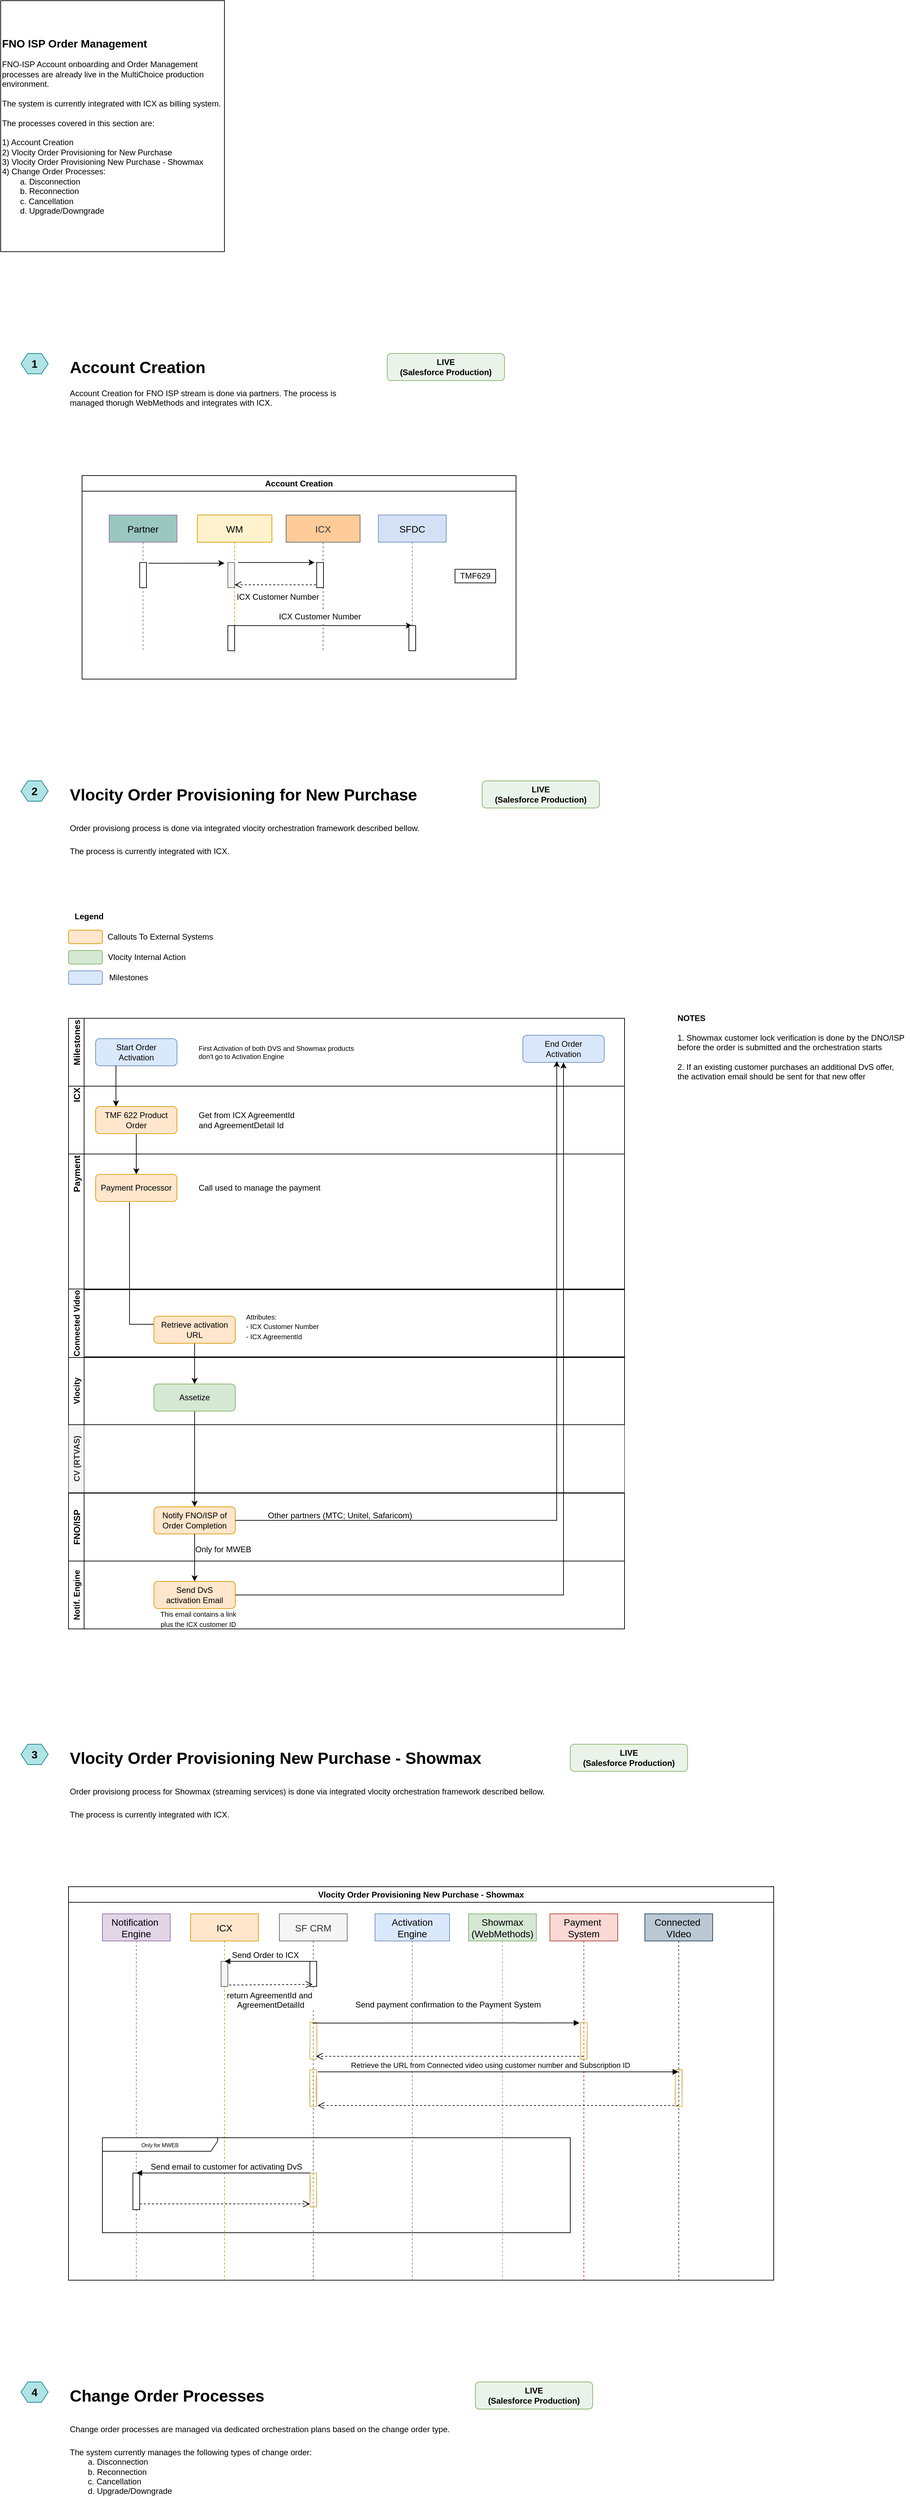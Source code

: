 <mxfile version="24.3.1" type="github" pages="4">
  <diagram name="FNO ISP" id="AAPcwxImeLiRLM_JlwGE">
    <mxGraphModel dx="5158" dy="2675" grid="1" gridSize="10" guides="1" tooltips="1" connect="1" arrows="1" fold="1" page="1" pageScale="1" pageWidth="850" pageHeight="1100" math="0" shadow="0">
      <root>
        <mxCell id="0" />
        <mxCell id="1" parent="0" />
        <mxCell id="d7O2_zujyi2-aSdZ7Dha-1" value="&lt;b&gt;&lt;font style=&quot;font-size: 16px;&quot;&gt;FNO ISP Order Management&lt;/font&gt;&lt;/b&gt;&lt;div&gt;&lt;br&gt;&lt;/div&gt;&lt;div&gt;FNO-ISP Account onboarding and Order Management processes are already live in the MultiChoice production environment.&lt;/div&gt;&lt;div&gt;&lt;br&gt;&lt;/div&gt;&lt;div&gt;The system is currently integrated with ICX as billing system.&lt;/div&gt;&lt;div&gt;&lt;br&gt;&lt;/div&gt;&lt;div&gt;The processes covered in this section are:&lt;/div&gt;&lt;div&gt;&lt;br&gt;&lt;/div&gt;&lt;div&gt;1) Account Creation&lt;/div&gt;&lt;div&gt;2) Vlocity Order Provisioning for New Purchase&lt;/div&gt;&lt;div&gt;3) Vlocity Order Provisioning New Purchase - Showmax&lt;/div&gt;&lt;div&gt;4) Change Order Processes:&lt;/div&gt;&lt;div&gt;&lt;span style=&quot;white-space: pre;&quot;&gt;&#x9;&lt;/span&gt;a. Disconnection&lt;br&gt;&lt;/div&gt;&lt;div&gt;&lt;span style=&quot;white-space: pre;&quot;&gt;&#x9;&lt;/span&gt;b. Reconnection&lt;br&gt;&lt;/div&gt;&lt;div&gt;&lt;span style=&quot;white-space: pre;&quot;&gt;&#x9;&lt;/span&gt;c. Cancellation&lt;br&gt;&lt;/div&gt;&lt;div&gt;&lt;span style=&quot;white-space: pre;&quot;&gt;&#x9;&lt;/span&gt;d. Upgrade/Downgrade&lt;br&gt;&lt;/div&gt;" style="whiteSpace=wrap;html=1;align=left;" vertex="1" parent="1">
          <mxGeometry x="40" y="40" width="330" height="370" as="geometry" />
        </mxCell>
        <mxCell id="d7O2_zujyi2-aSdZ7Dha-2" value="" style="group" vertex="1" connectable="0" parent="1">
          <mxGeometry x="70" y="560" width="470" height="120" as="geometry" />
        </mxCell>
        <mxCell id="d7O2_zujyi2-aSdZ7Dha-3" value="&lt;h1 style=&quot;margin-top: 0px;&quot;&gt;Account Creation&lt;/h1&gt;&lt;p&gt;Account Creation for FNO ISP stream is done via partners. The process is managed thorugh WebMethods and integrates with ICX.&lt;span style=&quot;color: rgba(0, 0, 0, 0); font-family: monospace; font-size: 0px; text-wrap: nowrap; background-color: initial;&quot;&gt;%3CmxGraphModel%3E%3Croot%3E%3CmxCell%20id%3D%220%22%2F%3E%3CmxCell%20id%3D%221%22%20parent%3D%220%22%2F%3E%3CmxCell%20id%3D%222%22%20value%3D%22Partner%22%20style%3D%22shape%3DumlLifeline%3Bperimeter%3DlifelinePerimeter%3Bcontainer%3D1%3Bcollapsible%3D0%3BrecursiveResize%3D0%3Brounded%3D0%3Bshadow%3D0%3BstrokeWidth%3D1%3BfontSize%3D14%3BfillColor%3D%239AC7BF%3BstrokeColor%3D%239673a6%3B%22%20vertex%3D%221%22%20parent%3D%221%22%3E%3CmxGeometry%20x%3D%22940%22%20y%3D%22-170%22%20width%3D%22100%22%20height%3D%22200%22%20as%3D%22geometry%22%2F%3E%3C%2FmxCell%3E%3CmxCell%20id%3D%223%22%20value%3D%22%22%20style%3D%22points%3D%5B%5D%3Bperimeter%3DorthogonalPerimeter%3Brounded%3D0%3Bshadow%3D0%3BstrokeWidth%3D1%3BfontSize%3D14%3B%22%20vertex%3D%221%22%20parent%3D%222%22%3E%3CmxGeometry%20x%3D%2245%22%20y%3D%2270%22%20width%3D%2210%22%20height%3D%2237%22%20as%3D%22geometry%22%2F%3E%3C%2FmxCell%3E%3CmxCell%20id%3D%224%22%20value%3D%22WM%22%20style%3D%22shape%3DumlLifeline%3Bperimeter%3DlifelinePerimeter%3Bcontainer%3D1%3Bcollapsible%3D0%3BrecursiveResize%3D0%3Brounded%3D0%3Bshadow%3D0%3BstrokeWidth%3D1%3BfontSize%3D14%3BfillColor%3D%23FFF2CC%3BstrokeColor%3D%23d79b00%3B%22%20vertex%3D%221%22%20parent%3D%221%22%3E%3CmxGeometry%20x%3D%221070%22%20y%3D%22-170%22%20width%3D%22110%22%20height%3D%22203.67%22%20as%3D%22geometry%22%2F%3E%3C%2FmxCell%3E%3CmxCell%20id%3D%225%22%20value%3D%22%22%20style%3D%22endArrow%3Dclassic%3Bhtml%3D1%3Brounded%3D0%3B%22%20edge%3D%221%22%20parent%3D%224%22%3E%3CmxGeometry%20width%3D%2250%22%20height%3D%2250%22%20relative%3D%221%22%20as%3D%22geometry%22%3E%3CmxPoint%20x%3D%2260%22%20y%3D%2270%22%20as%3D%22sourcePoint%22%2F%3E%3CmxPoint%20x%3D%22173%22%20y%3D%2270%22%20as%3D%22targetPoint%22%2F%3E%3CArray%20as%3D%22points%22%2F%3E%3C%2FmxGeometry%3E%3C%2FmxCell%3E%3CmxCell%20id%3D%226%22%20value%3D%22%22%20style%3D%22points%3D%5B%5D%3Bperimeter%3DorthogonalPerimeter%3Brounded%3D0%3Bshadow%3D0%3BstrokeWidth%3D1%3BfontSize%3D14%3B%22%20vertex%3D%221%22%20parent%3D%224%22%3E%3CmxGeometry%20x%3D%2245%22%20y%3D%22163%22%20width%3D%2210%22%20height%3D%2237%22%20as%3D%22geometry%22%2F%3E%3C%2FmxCell%3E%3CmxCell%20id%3D%227%22%20value%3D%22%22%20style%3D%22endArrow%3Dclassic%3Bhtml%3D1%3Brounded%3D0%3B%22%20edge%3D%221%22%20parent%3D%224%22%20target%3D%2213%22%3E%3CmxGeometry%20width%3D%2250%22%20height%3D%2250%22%20relative%3D%221%22%20as%3D%22geometry%22%3E%3CmxPoint%20x%3D%2255%22%20y%3D%22163%22%20as%3D%22sourcePoint%22%2F%3E%3CmxPoint%20x%3D%22168%22%20y%3D%22163%22%20as%3D%22targetPoint%22%2F%3E%3CArray%20as%3D%22points%22%2F%3E%3C%2FmxGeometry%3E%3C%2FmxCell%3E%3CmxCell%20id%3D%228%22%20value%3D%22ICX%22%20style%3D%22shape%3DumlLifeline%3Bperimeter%3DlifelinePerimeter%3Bcontainer%3D1%3Bcollapsible%3D0%3BrecursiveResize%3D0%3Brounded%3D0%3Bshadow%3D0%3BstrokeWidth%3D1%3BfontSize%3D14%3BfillColor%3D%23FFCC99%3BstrokeColor%3D%23666666%3BfontColor%3D%23333333%3B%22%20vertex%3D%221%22%20parent%3D%221%22%3E%3CmxGeometry%20x%3D%221201%22%20y%3D%22-170%22%20width%3D%22109%22%20height%3D%22200%22%20as%3D%22geometry%22%2F%3E%3C%2FmxCell%3E%3CmxCell%20id%3D%229%22%20value%3D%22%22%20style%3D%22points%3D%5B%5D%3Bperimeter%3DorthogonalPerimeter%3Brounded%3D0%3Bshadow%3D0%3BstrokeWidth%3D1%3BfontSize%3D14%3BfillColor%3D%23f5f5f5%3BstrokeColor%3D%23666666%3BfontColor%3D%23333333%3B%22%20vertex%3D%221%22%20parent%3D%228%22%3E%3CmxGeometry%20x%3D%22-86%22%20y%3D%2270%22%20width%3D%2210%22%20height%3D%2237%22%20as%3D%22geometry%22%2F%3E%3C%2FmxCell%3E%3CmxCell%20id%3D%2210%22%20value%3D%22%22%20style%3D%22points%3D%5B%5D%3Bperimeter%3DorthogonalPerimeter%3Brounded%3D0%3Bshadow%3D0%3BstrokeWidth%3D1%3BfontSize%3D14%3B%22%20vertex%3D%221%22%20parent%3D%228%22%3E%3CmxGeometry%20x%3D%2245%22%20y%3D%2270%22%20width%3D%2210%22%20height%3D%2237%22%20as%3D%22geometry%22%2F%3E%3C%2FmxCell%3E%3CmxCell%20id%3D%2211%22%20value%3D%22ICX%20Customer%20Number%22%20style%3D%22verticalAlign%3Dbottom%3BendArrow%3Dopen%3Bdashed%3D1%3BendSize%3D8%3Bshadow%3D0%3BstrokeWidth%3D1%3BfontSize%3D12%3BexitX%3D-0.11%3BexitY%3D0.887%3BexitDx%3D0%3BexitDy%3D0%3BexitPerimeter%3D0%3B%22%20edge%3D%221%22%20parent%3D%228%22%20source%3D%2210%22%20target%3D%229%22%3E%3CmxGeometry%20x%3D%22-0.084%22%20y%3D%2227%22%20relative%3D%221%22%20as%3D%22geometry%22%3E%3CmxPoint%20x%3D%22-126%22%20y%3D%22107%22%20as%3D%22targetPoint%22%2F%3E%3CmxPoint%20x%3D%22124%22%20y%3D%22107%22%20as%3D%22sourcePoint%22%2F%3E%3CmxPoint%20x%3D%22-1%22%20as%3D%22offset%22%2F%3E%3C%2FmxGeometry%3E%3C%2FmxCell%3E%3CmxCell%20id%3D%2212%22%20value%3D%22%26lt%3Bfont%20style%3D%26quot%3Bfont-size%3A%2012px%3B%26quot%3B%26gt%3BICX%20Customer%20Number%26lt%3B%2Ffont%26gt%3B%22%20style%3D%22rounded%3D0%3BwhiteSpace%3Dwrap%3Bhtml%3D1%3BfillColor%3D%23FFFFFF%3BstrokeColor%3D%23FFFFFF%3B%22%20vertex%3D%221%22%20parent%3D%228%22%3E%3CmxGeometry%20x%3D%22-11.75%22%20y%3D%22140%22%20width%3D%22123.5%22%20height%3D%2220%22%20as%3D%22geometry%22%2F%3E%3C%2FmxCell%3E%3CmxCell%20id%3D%2213%22%20value%3D%22SFDC%22%20style%3D%22shape%3DumlLifeline%3Bperimeter%3DlifelinePerimeter%3Bcontainer%3D1%3Bcollapsible%3D0%3BrecursiveResize%3D0%3Brounded%3D0%3Bshadow%3D0%3BstrokeWidth%3D1%3BfontSize%3D14%3BfillColor%3D%23D4E1F5%3BstrokeColor%3D%236c8ebf%3B%22%20vertex%3D%221%22%20parent%3D%221%22%3E%3CmxGeometry%20x%3D%221337%22%20y%3D%22-170%22%20width%3D%22100%22%20height%3D%22200%22%20as%3D%22geometry%22%2F%3E%3C%2FmxCell%3E%3CmxCell%20id%3D%2214%22%20value%3D%22%22%20style%3D%22points%3D%5B%5D%3Bperimeter%3DorthogonalPerimeter%3Brounded%3D0%3Bshadow%3D0%3BstrokeWidth%3D1%3BfontSize%3D14%3B%22%20vertex%3D%221%22%20parent%3D%2213%22%3E%3CmxGeometry%20x%3D%2245%22%20y%3D%22163%22%20width%3D%2210%22%20height%3D%2237%22%20as%3D%22geometry%22%2F%3E%3C%2FmxCell%3E%3CmxCell%20id%3D%2215%22%20value%3D%22%22%20style%3D%22endArrow%3Dclassic%3Bhtml%3D1%3Brounded%3D0%3BexitX%3D0.689%3BexitY%3D0.03%3BexitDx%3D0%3BexitDy%3D0%3BexitPerimeter%3D0%3B%22%20edge%3D%221%22%20parent%3D%221%22%3E%3CmxGeometry%20width%3D%2250%22%20height%3D%2250%22%20relative%3D%221%22%20as%3D%22geometry%22%3E%3CmxPoint%20x%3D%22997.89%22%20y%3D%22-98.89%22%20as%3D%22sourcePoint%22%2F%3E%3CmxPoint%20x%3D%221110%22%20y%3D%22-99.0%22%20as%3D%22targetPoint%22%2F%3E%3C%2FmxGeometry%3E%3C%2FmxCell%3E%3CmxCell%20id%3D%2216%22%20value%3D%22TMF629%22%20style%3D%22rounded%3D0%3BwhiteSpace%3Dwrap%3Bhtml%3D1%3B%22%20vertex%3D%221%22%20parent%3D%221%22%3E%3CmxGeometry%20x%3D%221450%22%20y%3D%22-90.0%22%20width%3D%2260%22%20height%3D%2220%22%20as%3D%22geometry%22%2F%3E%3C%2FmxCell%3E%3C%2Froot%3E%3C%2FmxGraphModel%3E&lt;/span&gt;&lt;/p&gt;" style="text;html=1;whiteSpace=wrap;overflow=hidden;rounded=0;" vertex="1" parent="d7O2_zujyi2-aSdZ7Dha-2">
          <mxGeometry x="70" width="400" height="120" as="geometry" />
        </mxCell>
        <mxCell id="d7O2_zujyi2-aSdZ7Dha-4" value="&lt;b&gt;&lt;font style=&quot;font-size: 16px;&quot;&gt;1&lt;/font&gt;&lt;/b&gt;" style="shape=hexagon;perimeter=hexagonPerimeter2;whiteSpace=wrap;html=1;fixedSize=1;size=10;fillColor=#b0e3e6;strokeColor=#0e8088;" vertex="1" parent="d7O2_zujyi2-aSdZ7Dha-2">
          <mxGeometry width="40" height="30" as="geometry" />
        </mxCell>
        <mxCell id="d7O2_zujyi2-aSdZ7Dha-5" value="" style="group" vertex="1" connectable="0" parent="1">
          <mxGeometry x="70" y="1190" width="640" height="160" as="geometry" />
        </mxCell>
        <mxCell id="d7O2_zujyi2-aSdZ7Dha-6" value="&lt;h1 style=&quot;margin-top: 0px;&quot;&gt;Vlocity Order Provisioning for New Purchase&lt;/h1&gt;&lt;h1 style=&quot;margin-top: 0px;&quot;&gt;&lt;span style=&quot;background-color: initial; font-weight: normal; font-size: 12px;&quot;&gt;Order provisiong process is done via integrated vlocity orchestration framework described bellow.&lt;/span&gt;&lt;/h1&gt;&lt;div&gt;The process is currently integrated with ICX.&lt;/div&gt;&lt;h1 style=&quot;margin-top: 0px;&quot;&gt;&lt;span style=&quot;background-color: initial; font-weight: normal; text-wrap: nowrap; color: rgba(0, 0, 0, 0); font-family: monospace; font-size: 0px;&quot;&gt;Tasd%3CmxGraphModel%3E%3Croot%3E%3CmxCell%20id%3D%220%22%2F%3E%3CmxCell%20id%3D%221%22%20parent%3D%220%22%2F%3E%3CmxCell%20id%3D%222%22%20value%3D%22Partner%22%20style%3D%22shape%3DumlLifeline%3Bperimeter%3DlifelinePerimeter%3Bcontainer%3D1%3Bcollapsible%3D0%3BrecursiveResize%3D0%3Brounded%3D0%3Bshadow%3D0%3BstrokeWidth%3D1%3BfontSize%3D14%3BfillColor%3D%239AC7BF%3BstrokeColor%3D%239673a6%3B%22%20vertex%3D%221%22%20parent%3D%221%22%3E%3CmxGeometry%20x%3D%22940%22%20y%3D%22-170%22%20width%3D%22100%22%20height%3D%22200%22%20as%3D%22geometry%22%2F%3E%3C%2FmxCell%3E%3CmxCell%20id%3D%223%22%20value%3D%22%22%20style%3D%22points%3D%5B%5D%3Bperimeter%3DorthogonalPerimeter%3Brounded%3D0%3Bshadow%3D0%3BstrokeWidth%3D1%3BfontSize%3D14%3B%22%20vertex%3D%221%22%20parent%3D%222%22%3E%3CmxGeometry%20x%3D%2245%22%20y%3D%2270%22%20width%3D%2210%22%20height%3D%2237%22%20as%3D%22geometry%22%2F%3E%3C%2FmxCell%3E%3CmxCell%20id%3D%224%22%20value%3D%22WM%22%20style%3D%22shape%3DumlLifeline%3Bperimeter%3DlifelinePerimeter%3Bcontainer%3D1%3Bcollapsible%3D0%3BrecursiveResize%3D0%3Brounded%3D0%3Bshadow%3D0%3BstrokeWidth%3D1%3BfontSize%3D14%3BfillColor%3D%23FFF2CC%3BstrokeColor%3D%23d79b00%3B%22%20vertex%3D%221%22%20parent%3D%221%22%3E%3CmxGeometry%20x%3D%221070%22%20y%3D%22-170%22%20width%3D%22110%22%20height%3D%22203.67%22%20as%3D%22geometry%22%2F%3E%3C%2FmxCell%3E%3CmxCell%20id%3D%225%22%20value%3D%22%22%20style%3D%22endArrow%3Dclassic%3Bhtml%3D1%3Brounded%3D0%3B%22%20edge%3D%221%22%20parent%3D%224%22%3E%3CmxGeometry%20width%3D%2250%22%20height%3D%2250%22%20relative%3D%221%22%20as%3D%22geometry%22%3E%3CmxPoint%20x%3D%2260%22%20y%3D%2270%22%20as%3D%22sourcePoint%22%2F%3E%3CmxPoint%20x%3D%22173%22%20y%3D%2270%22%20as%3D%22targetPoint%22%2F%3E%3CArray%20as%3D%22points%22%2F%3E%3C%2FmxGeometry%3E%3C%2FmxCell%3E%3CmxCell%20id%3D%226%22%20value%3D%22%22%20style%3D%22points%3D%5B%5D%3Bperimeter%3DorthogonalPerimeter%3Brounded%3D0%3Bshadow%3D0%3BstrokeWidth%3D1%3BfontSize%3D14%3B%22%20vertex%3D%221%22%20parent%3D%224%22%3E%3CmxGeometry%20x%3D%2245%22%20y%3D%22163%22%20width%3D%2210%22%20height%3D%2237%22%20as%3D%22geometry%22%2F%3E%3C%2FmxCell%3E%3CmxCell%20id%3D%227%22%20value%3D%22%22%20style%3D%22endArrow%3Dclassic%3Bhtml%3D1%3Brounded%3D0%3B%22%20edge%3D%221%22%20parent%3D%224%22%20target%3D%2213%22%3E%3CmxGeometry%20width%3D%2250%22%20height%3D%2250%22%20relative%3D%221%22%20as%3D%22geometry%22%3E%3CmxPoint%20x%3D%2255%22%20y%3D%22163%22%20as%3D%22sourcePoint%22%2F%3E%3CmxPoint%20x%3D%22168%22%20y%3D%22163%22%20as%3D%22targetPoint%22%2F%3E%3CArray%20as%3D%22points%22%2F%3E%3C%2FmxGeometry%3E%3C%2FmxCell%3E%3CmxCell%20id%3D%228%22%20value%3D%22ICX%22%20style%3D%22shape%3DumlLifeline%3Bperimeter%3DlifelinePerimeter%3Bcontainer%3D1%3Bcollapsible%3D0%3BrecursiveResize%3D0%3Brounded%3D0%3Bshadow%3D0%3BstrokeWidth%3D1%3BfontSize%3D14%3BfillColor%3D%23FFCC99%3BstrokeColor%3D%23666666%3BfontColor%3D%23333333%3B%22%20vertex%3D%221%22%20parent%3D%221%22%3E%3CmxGeometry%20x%3D%221201%22%20y%3D%22-170%22%20width%3D%22109%22%20height%3D%22200%22%20as%3D%22geometry%22%2F%3E%3C%2FmxCell%3E%3CmxCell%20id%3D%229%22%20value%3D%22%22%20style%3D%22points%3D%5B%5D%3Bperimeter%3DorthogonalPerimeter%3Brounded%3D0%3Bshadow%3D0%3BstrokeWidth%3D1%3BfontSize%3D14%3BfillColor%3D%23f5f5f5%3BstrokeColor%3D%23666666%3BfontColor%3D%23333333%3B%22%20vertex%3D%221%22%20parent%3D%228%22%3E%3CmxGeometry%20x%3D%22-86%22%20y%3D%2270%22%20width%3D%2210%22%20height%3D%2237%22%20as%3D%22geometry%22%2F%3E%3C%2FmxCell%3E%3CmxCell%20id%3D%2210%22%20value%3D%22%22%20style%3D%22points%3D%5B%5D%3Bperimeter%3DorthogonalPerimeter%3Brounded%3D0%3Bshadow%3D0%3BstrokeWidth%3D1%3BfontSize%3D14%3B%22%20vertex%3D%221%22%20parent%3D%228%22%3E%3CmxGeometry%20x%3D%2245%22%20y%3D%2270%22%20width%3D%2210%22%20height%3D%2237%22%20as%3D%22geometry%22%2F%3E%3C%2FmxCell%3E%3CmxCell%20id%3D%2211%22%20value%3D%22ICX%20Customer%20Number%22%20style%3D%22verticalAlign%3Dbottom%3BendArrow%3Dopen%3Bdashed%3D1%3BendSize%3D8%3Bshadow%3D0%3BstrokeWidth%3D1%3BfontSize%3D12%3BexitX%3D-0.11%3BexitY%3D0.887%3BexitDx%3D0%3BexitDy%3D0%3BexitPerimeter%3D0%3B%22%20edge%3D%221%22%20parent%3D%228%22%20source%3D%2210%22%20target%3D%229%22%3E%3CmxGeometry%20x%3D%22-0.084%22%20y%3D%2227%22%20relative%3D%221%22%20as%3D%22geometry%22%3E%3CmxPoint%20x%3D%22-126%22%20y%3D%22107%22%20as%3D%22targetPoint%22%2F%3E%3CmxPoint%20x%3D%22124%22%20y%3D%22107%22%20as%3D%22sourcePoint%22%2F%3E%3CmxPoint%20x%3D%22-1%22%20as%3D%22offset%22%2F%3E%3C%2FmxGeometry%3E%3C%2FmxCell%3E%3CmxCell%20id%3D%2212%22%20value%3D%22%26lt%3Bfont%20style%3D%26quot%3Bfont-size%3A%2012px%3B%26quot%3B%26gt%3BICX%20Customer%20Number%26lt%3B%2Ffont%26gt%3B%22%20style%3D%22rounded%3D0%3BwhiteSpace%3Dwrap%3Bhtml%3D1%3BfillColor%3D%23FFFFFF%3BstrokeColor%3D%23FFFFFF%3B%22%20vertex%3D%221%22%20parent%3D%228%22%3E%3CmxGeometry%20x%3D%22-11.75%22%20y%3D%22140%22%20width%3D%22123.5%22%20height%3D%2220%22%20as%3D%22geometry%22%2F%3E%3C%2FmxCell%3E%3CmxCell%20id%3D%2213%22%20value%3D%22SFDC%22%20style%3D%22shape%3DumlLifeline%3Bperimeter%3DlifelinePerimeter%3Bcontainer%3D1%3Bcollapsible%3D0%3BrecursiveResize%3D0%3Brounded%3D0%3Bshadow%3D0%3BstrokeWidth%3D1%3BfontSize%3D14%3BfillColor%3D%23D4E1F5%3BstrokeColor%3D%236c8ebf%3B%22%20vertex%3D%221%22%20parent%3D%221%22%3E%3CmxGeometry%20x%3D%221337%22%20y%3D%22-170%22%20width%3D%22100%22%20height%3D%22200%22%20as%3D%22geometry%22%2F%3E%3C%2FmxCell%3E%3CmxCell%20id%3D%2214%22%20value%3D%22%22%20style%3D%22points%3D%5B%5D%3Bperimeter%3DorthogonalPerimeter%3Brounded%3D0%3Bshadow%3D0%3BstrokeWidth%3D1%3BfontSize%3D14%3B%22%20vertex%3D%221%22%20parent%3D%2213%22%3E%3CmxGeometry%20x%3D%2245%22%20y%3D%22163%22%20width%3D%2210%22%20height%3D%2237%22%20as%3D%22geometry%22%2F%3E%3C%2FmxCell%3E%3CmxCell%20id%3D%2215%22%20value%3D%22%22%20style%3D%22endArrow%3Dclassic%3Bhtml%3D1%3Brounded%3D0%3BexitX%3D0.689%3BexitY%3D0.03%3BexitDx%3D0%3BexitDy%3D0%3BexitPerimeter%3D0%3B%22%20edge%3D%221%22%20parent%3D%221%22%3E%3CmxGeometry%20width%3D%2250%22%20height%3D%2250%22%20relative%3D%221%22%20as%3D%22geometry%22%3E%3CmxPoint%20x%3D%22997.89%22%20y%3D%22-98.89%22%20as%3D%22sourcePoint%22%2F%3E%3CmxPoint%20x%3D%221110%22%20y%3D%22-99.0%22%20as%3D%22targetPoint%22%2F%3E%3C%2FmxGeometry%3E%3C%2FmxCell%3E%3CmxCell%20id%3D%2216%22%20value%3D%22TMF629%22%20style%3D%22rounded%3D0%3BwhiteSpace%3Dwrap%3Bhtml%3D1%3B%22%20vertex%3D%221%22%20parent%3D%221%22%3E%3CmxGeometry%20x%3D%221450%22%20y%3D%22-90.0%22%20width%3D%2260%22%20height%3D%2220%22%20as%3D%22geometry%22%2F%3E%3C%2FmxCell%3E%3C%2Froot%3E%3C%2FmxGraphModel%3E&lt;/span&gt;&lt;br&gt;&lt;/h1&gt;" style="text;html=1;whiteSpace=wrap;overflow=hidden;rounded=0;" vertex="1" parent="d7O2_zujyi2-aSdZ7Dha-5">
          <mxGeometry x="70" width="570" height="160" as="geometry" />
        </mxCell>
        <mxCell id="d7O2_zujyi2-aSdZ7Dha-7" value="&lt;b&gt;&lt;font style=&quot;font-size: 16px;&quot;&gt;2&lt;/font&gt;&lt;/b&gt;" style="shape=hexagon;perimeter=hexagonPerimeter2;whiteSpace=wrap;html=1;fixedSize=1;size=10;fillColor=#b0e3e6;strokeColor=#0e8088;" vertex="1" parent="d7O2_zujyi2-aSdZ7Dha-5">
          <mxGeometry width="40" height="30" as="geometry" />
        </mxCell>
        <mxCell id="d7O2_zujyi2-aSdZ7Dha-8" value="&lt;b&gt;LIVE&lt;/b&gt;&lt;div&gt;&lt;b&gt;(Salesforce Production)&lt;/b&gt;&lt;/div&gt;" style="rounded=1;whiteSpace=wrap;html=1;fillColor=#d5e8d4;strokeColor=#82b366;fillOpacity=50;rotation=0;" vertex="1" parent="1">
          <mxGeometry x="610" y="560" width="173" height="40" as="geometry" />
        </mxCell>
        <mxCell id="d7O2_zujyi2-aSdZ7Dha-9" value="&lt;b&gt;LIVE&lt;/b&gt;&lt;div&gt;&lt;b&gt;(Salesforce Production)&lt;/b&gt;&lt;/div&gt;" style="rounded=1;whiteSpace=wrap;html=1;fillColor=#d5e8d4;strokeColor=#82b366;fillOpacity=50;rotation=0;" vertex="1" parent="1">
          <mxGeometry x="750" y="1190" width="173" height="40" as="geometry" />
        </mxCell>
        <mxCell id="d7O2_zujyi2-aSdZ7Dha-10" value="CV (RTVAS)" style="swimlane;horizontal=0;fillColor=#f5f5f5;strokeColor=#666666;fontColor=#333333;" vertex="1" parent="1">
          <mxGeometry x="140" y="2139" width="820" height="100" as="geometry" />
        </mxCell>
        <mxCell id="d7O2_zujyi2-aSdZ7Dha-11" value="Vlocity" style="swimlane;horizontal=0;container=0;" vertex="1" parent="d7O2_zujyi2-aSdZ7Dha-10">
          <mxGeometry y="-100" width="820" height="100" as="geometry" />
        </mxCell>
        <mxCell id="d7O2_zujyi2-aSdZ7Dha-12" value="Milestones" style="swimlane;horizontal=0;fontSize=13;align=right;" vertex="1" parent="1">
          <mxGeometry x="140" y="1540" width="820" height="400" as="geometry">
            <mxRectangle x="40" y="40" width="30" height="90" as="alternateBounds" />
          </mxGeometry>
        </mxCell>
        <mxCell id="d7O2_zujyi2-aSdZ7Dha-13" value="Start Order &lt;br&gt;Activation" style="rounded=1;whiteSpace=wrap;html=1;fillColor=#dae8fc;strokeColor=#6c8ebf;" vertex="1" parent="d7O2_zujyi2-aSdZ7Dha-12">
          <mxGeometry x="40" y="30" width="120" height="40" as="geometry" />
        </mxCell>
        <mxCell id="d7O2_zujyi2-aSdZ7Dha-14" value="End Order &lt;br&gt;Activation" style="rounded=1;whiteSpace=wrap;html=1;fillColor=#dae8fc;strokeColor=#6c8ebf;" vertex="1" parent="d7O2_zujyi2-aSdZ7Dha-12">
          <mxGeometry x="670" y="25" width="120" height="40" as="geometry" />
        </mxCell>
        <mxCell id="d7O2_zujyi2-aSdZ7Dha-15" value="&lt;div&gt;First Activation of both DVS and Showmax products&amp;nbsp;&lt;/div&gt;&lt;div&gt;don&#39;t go to Activation Engine&lt;/div&gt;" style="text;html=1;resizable=0;autosize=1;align=left;verticalAlign=middle;points=[];fillColor=none;strokeColor=none;rounded=0;fontSize=10;" vertex="1" parent="d7O2_zujyi2-aSdZ7Dha-12">
          <mxGeometry x="190" y="35" width="250" height="30" as="geometry" />
        </mxCell>
        <mxCell id="d7O2_zujyi2-aSdZ7Dha-16" value="ICX" style="swimlane;horizontal=0;fontSize=13;align=right;" vertex="1" parent="d7O2_zujyi2-aSdZ7Dha-12">
          <mxGeometry y="100" width="820" height="300" as="geometry">
            <mxRectangle x="40" y="40" width="30" height="90" as="alternateBounds" />
          </mxGeometry>
        </mxCell>
        <mxCell id="d7O2_zujyi2-aSdZ7Dha-17" style="edgeStyle=orthogonalEdgeStyle;rounded=0;orthogonalLoop=1;jettySize=auto;html=1;exitX=0.5;exitY=1;exitDx=0;exitDy=0;entryX=0.5;entryY=0;entryDx=0;entryDy=0;" edge="1" parent="d7O2_zujyi2-aSdZ7Dha-16" source="d7O2_zujyi2-aSdZ7Dha-18" target="d7O2_zujyi2-aSdZ7Dha-21">
          <mxGeometry relative="1" as="geometry" />
        </mxCell>
        <mxCell id="d7O2_zujyi2-aSdZ7Dha-18" value="TMF 622 Product Order" style="rounded=1;whiteSpace=wrap;html=1;fillColor=#ffe6cc;strokeColor=#d79b00;" vertex="1" parent="d7O2_zujyi2-aSdZ7Dha-16">
          <mxGeometry x="40" y="30" width="120" height="40" as="geometry" />
        </mxCell>
        <mxCell id="d7O2_zujyi2-aSdZ7Dha-19" value="Get from ICX AgreementId&lt;br&gt;and AgreementDetail Id&lt;br&gt;" style="text;html=1;align=left;verticalAlign=middle;resizable=0;points=[];autosize=1;strokeColor=none;fillColor=none;" vertex="1" parent="d7O2_zujyi2-aSdZ7Dha-16">
          <mxGeometry x="190" y="35" width="160" height="30" as="geometry" />
        </mxCell>
        <mxCell id="d7O2_zujyi2-aSdZ7Dha-20" value="Payment" style="swimlane;horizontal=0;fontSize=13;align=right;" vertex="1" parent="d7O2_zujyi2-aSdZ7Dha-16">
          <mxGeometry y="100" width="820" height="200" as="geometry">
            <mxRectangle x="40" y="40" width="30" height="90" as="alternateBounds" />
          </mxGeometry>
        </mxCell>
        <mxCell id="d7O2_zujyi2-aSdZ7Dha-21" value="Payment Processor" style="rounded=1;whiteSpace=wrap;html=1;fillColor=#ffe6cc;strokeColor=#d79b00;" vertex="1" parent="d7O2_zujyi2-aSdZ7Dha-20">
          <mxGeometry x="40" y="30" width="120" height="40" as="geometry" />
        </mxCell>
        <mxCell id="d7O2_zujyi2-aSdZ7Dha-22" value="Call used to manage the payment&amp;nbsp;" style="text;html=1;align=left;verticalAlign=middle;resizable=0;points=[];autosize=1;strokeColor=none;fillColor=none;" vertex="1" parent="d7O2_zujyi2-aSdZ7Dha-20">
          <mxGeometry x="190" y="35" width="210" height="30" as="geometry" />
        </mxCell>
        <mxCell id="d7O2_zujyi2-aSdZ7Dha-23" style="edgeStyle=orthogonalEdgeStyle;rounded=0;orthogonalLoop=1;jettySize=auto;html=1;exitX=0.25;exitY=1;exitDx=0;exitDy=0;entryX=0.25;entryY=0;entryDx=0;entryDy=0;" edge="1" parent="d7O2_zujyi2-aSdZ7Dha-12" source="d7O2_zujyi2-aSdZ7Dha-13" target="d7O2_zujyi2-aSdZ7Dha-18">
          <mxGeometry relative="1" as="geometry">
            <mxPoint x="100" y="350" as="targetPoint" />
            <mxPoint x="100" y="170" as="sourcePoint" />
          </mxGeometry>
        </mxCell>
        <mxCell id="d7O2_zujyi2-aSdZ7Dha-24" value="FNO/ISP" style="swimlane;horizontal=0;fontSize=13;" vertex="1" parent="1">
          <mxGeometry x="140" y="2240" width="820" height="100" as="geometry">
            <mxRectangle x="40" y="40" width="30" height="90" as="alternateBounds" />
          </mxGeometry>
        </mxCell>
        <mxCell id="d7O2_zujyi2-aSdZ7Dha-25" value="Notify FNO/ISP of Order Completion" style="rounded=1;whiteSpace=wrap;html=1;fillColor=#ffe6cc;strokeColor=#d79b00;" vertex="1" parent="d7O2_zujyi2-aSdZ7Dha-24">
          <mxGeometry x="126" y="20" width="120" height="40" as="geometry" />
        </mxCell>
        <mxCell id="d7O2_zujyi2-aSdZ7Dha-26" value="&lt;h1 style=&quot;margin-top: 0px;&quot;&gt;&lt;font style=&quot;font-size: 12px; font-weight: normal;&quot;&gt;Only for MWEB&lt;/font&gt;&lt;/h1&gt;" style="text;html=1;whiteSpace=wrap;overflow=hidden;rounded=0;" vertex="1" parent="d7O2_zujyi2-aSdZ7Dha-24">
          <mxGeometry x="185" y="57.5" width="160" height="30" as="geometry" />
        </mxCell>
        <mxCell id="d7O2_zujyi2-aSdZ7Dha-27" style="edgeStyle=orthogonalEdgeStyle;rounded=0;orthogonalLoop=1;jettySize=auto;html=1;entryX=0.5;entryY=0;entryDx=0;entryDy=0;" edge="1" parent="1" target="d7O2_zujyi2-aSdZ7Dha-38">
          <mxGeometry relative="1" as="geometry">
            <mxPoint x="230" y="1811" as="sourcePoint" />
            <mxPoint x="300" y="1990" as="targetPoint" />
            <Array as="points">
              <mxPoint x="230" y="1991" />
              <mxPoint x="326" y="1991" />
            </Array>
          </mxGeometry>
        </mxCell>
        <mxCell id="d7O2_zujyi2-aSdZ7Dha-28" value="Notif. Engine" style="swimlane;horizontal=0;" vertex="1" parent="1">
          <mxGeometry x="140" y="2340" width="820" height="100" as="geometry" />
        </mxCell>
        <mxCell id="d7O2_zujyi2-aSdZ7Dha-29" value="Send DvS &lt;br&gt;activation Email" style="rounded=1;whiteSpace=wrap;html=1;fillColor=#ffe6cc;strokeColor=#d79b00;sketch=0;" vertex="1" parent="d7O2_zujyi2-aSdZ7Dha-28">
          <mxGeometry x="126" y="30" width="120" height="40" as="geometry" />
        </mxCell>
        <mxCell id="d7O2_zujyi2-aSdZ7Dha-30" value="&lt;span style=&quot;font-size: 10px ; text-align: left&quot;&gt;This email contains a link &lt;br&gt;plus the ICX customer ID&lt;/span&gt;" style="text;html=1;align=center;verticalAlign=middle;resizable=0;points=[];autosize=1;strokeColor=none;fillColor=none;" vertex="1" parent="d7O2_zujyi2-aSdZ7Dha-28">
          <mxGeometry x="126" y="70" width="130" height="30" as="geometry" />
        </mxCell>
        <mxCell id="d7O2_zujyi2-aSdZ7Dha-31" style="edgeStyle=orthogonalEdgeStyle;rounded=0;orthogonalLoop=1;jettySize=auto;html=1;exitX=0.5;exitY=1;exitDx=0;exitDy=0;entryX=0.5;entryY=0;entryDx=0;entryDy=0;" edge="1" parent="1" source="d7O2_zujyi2-aSdZ7Dha-36" target="d7O2_zujyi2-aSdZ7Dha-25">
          <mxGeometry relative="1" as="geometry" />
        </mxCell>
        <mxCell id="d7O2_zujyi2-aSdZ7Dha-32" style="edgeStyle=orthogonalEdgeStyle;rounded=0;orthogonalLoop=1;jettySize=auto;html=1;exitX=0.5;exitY=1;exitDx=0;exitDy=0;entryX=0.5;entryY=0;entryDx=0;entryDy=0;" edge="1" parent="1" source="d7O2_zujyi2-aSdZ7Dha-25" target="d7O2_zujyi2-aSdZ7Dha-29">
          <mxGeometry relative="1" as="geometry" />
        </mxCell>
        <mxCell id="d7O2_zujyi2-aSdZ7Dha-33" style="edgeStyle=orthogonalEdgeStyle;rounded=0;orthogonalLoop=1;jettySize=auto;html=1;entryX=0.5;entryY=1;entryDx=0;entryDy=0;exitX=1;exitY=0.5;exitDx=0;exitDy=0;" edge="1" parent="1" source="d7O2_zujyi2-aSdZ7Dha-29" target="d7O2_zujyi2-aSdZ7Dha-14">
          <mxGeometry relative="1" as="geometry">
            <mxPoint x="570" y="2390" as="sourcePoint" />
          </mxGeometry>
        </mxCell>
        <mxCell id="d7O2_zujyi2-aSdZ7Dha-34" value="Connected Video" style="swimlane;horizontal=0;container=0;" vertex="1" parent="1">
          <mxGeometry x="140" y="1939" width="820" height="101" as="geometry" />
        </mxCell>
        <mxCell id="d7O2_zujyi2-aSdZ7Dha-35" value="&lt;span style=&quot;font-size: 10px&quot;&gt;Attributes: &lt;br&gt;- ICX Customer Number&lt;br&gt;- ICX AgreementId&lt;br&gt;&lt;/span&gt;" style="text;html=1;align=left;verticalAlign=middle;resizable=0;points=[];autosize=1;strokeColor=none;fillColor=none;" vertex="1" parent="d7O2_zujyi2-aSdZ7Dha-34">
          <mxGeometry x="260" y="30" width="120" height="50" as="geometry" />
        </mxCell>
        <mxCell id="d7O2_zujyi2-aSdZ7Dha-36" value="Assetize" style="rounded=1;whiteSpace=wrap;html=1;fillColor=#d5e8d4;strokeColor=#82b366;" vertex="1" parent="d7O2_zujyi2-aSdZ7Dha-34">
          <mxGeometry x="126" y="140" width="120" height="40" as="geometry" />
        </mxCell>
        <mxCell id="d7O2_zujyi2-aSdZ7Dha-37" style="edgeStyle=orthogonalEdgeStyle;rounded=0;orthogonalLoop=1;jettySize=auto;html=1;exitX=0.5;exitY=1;exitDx=0;exitDy=0;entryX=0.5;entryY=0;entryDx=0;entryDy=0;" edge="1" parent="d7O2_zujyi2-aSdZ7Dha-34" source="d7O2_zujyi2-aSdZ7Dha-38" target="d7O2_zujyi2-aSdZ7Dha-36">
          <mxGeometry relative="1" as="geometry">
            <mxPoint x="81" y="-146" as="sourcePoint" />
          </mxGeometry>
        </mxCell>
        <mxCell id="d7O2_zujyi2-aSdZ7Dha-38" value="Retrieve activation URL" style="rounded=1;whiteSpace=wrap;html=1;fillColor=#ffe6cc;strokeColor=#d79b00;" vertex="1" parent="d7O2_zujyi2-aSdZ7Dha-34">
          <mxGeometry x="126" y="40" width="120" height="40" as="geometry" />
        </mxCell>
        <mxCell id="d7O2_zujyi2-aSdZ7Dha-39" style="edgeStyle=orthogonalEdgeStyle;rounded=0;orthogonalLoop=1;jettySize=auto;html=1;exitX=1;exitY=0.5;exitDx=0;exitDy=0;entryX=0.417;entryY=0.95;entryDx=0;entryDy=0;entryPerimeter=0;" edge="1" parent="1" source="d7O2_zujyi2-aSdZ7Dha-25" target="d7O2_zujyi2-aSdZ7Dha-14">
          <mxGeometry relative="1" as="geometry">
            <mxPoint x="860" y="1610" as="targetPoint" />
          </mxGeometry>
        </mxCell>
        <mxCell id="d7O2_zujyi2-aSdZ7Dha-40" value="Other partners (MTC; Unitel, Safaricom)" style="text;html=1;align=center;verticalAlign=middle;resizable=0;points=[];autosize=1;strokeColor=none;fillColor=none;" vertex="1" parent="1">
          <mxGeometry x="420" y="2258" width="240" height="30" as="geometry" />
        </mxCell>
        <mxCell id="d7O2_zujyi2-aSdZ7Dha-41" value="" style="group" connectable="0" vertex="1" parent="1">
          <mxGeometry x="140" y="1380" width="225" height="110" as="geometry" />
        </mxCell>
        <mxCell id="d7O2_zujyi2-aSdZ7Dha-42" value="" style="group" connectable="0" vertex="1" parent="d7O2_zujyi2-aSdZ7Dha-41">
          <mxGeometry width="225" height="80" as="geometry" />
        </mxCell>
        <mxCell id="d7O2_zujyi2-aSdZ7Dha-43" value="" style="group" connectable="0" vertex="1" parent="d7O2_zujyi2-aSdZ7Dha-42">
          <mxGeometry y="30" width="225" height="50" as="geometry" />
        </mxCell>
        <mxCell id="d7O2_zujyi2-aSdZ7Dha-44" value="" style="rounded=1;whiteSpace=wrap;html=1;fillColor=#ffe6cc;strokeColor=#d79b00;" vertex="1" parent="d7O2_zujyi2-aSdZ7Dha-43">
          <mxGeometry width="50" height="20" as="geometry" />
        </mxCell>
        <mxCell id="d7O2_zujyi2-aSdZ7Dha-45" value="Callouts To External Systems" style="text;html=1;align=center;verticalAlign=middle;resizable=0;points=[];autosize=1;strokeColor=none;" vertex="1" parent="d7O2_zujyi2-aSdZ7Dha-43">
          <mxGeometry x="50" width="170" height="20" as="geometry" />
        </mxCell>
        <mxCell id="d7O2_zujyi2-aSdZ7Dha-46" value="" style="rounded=1;whiteSpace=wrap;html=1;fillColor=#d5e8d4;strokeColor=#82b366;" vertex="1" parent="d7O2_zujyi2-aSdZ7Dha-43">
          <mxGeometry y="30" width="50" height="20" as="geometry" />
        </mxCell>
        <mxCell id="d7O2_zujyi2-aSdZ7Dha-47" value="Vlocity Internal Action" style="text;html=1;align=center;verticalAlign=middle;resizable=0;points=[];autosize=1;strokeColor=none;" vertex="1" parent="d7O2_zujyi2-aSdZ7Dha-43">
          <mxGeometry x="50" y="30" width="130" height="20" as="geometry" />
        </mxCell>
        <mxCell id="d7O2_zujyi2-aSdZ7Dha-48" value="&lt;b&gt;Legend&lt;/b&gt;" style="text;html=1;align=center;verticalAlign=middle;resizable=0;points=[];autosize=1;strokeColor=none;" vertex="1" parent="d7O2_zujyi2-aSdZ7Dha-42">
          <mxGeometry width="60" height="20" as="geometry" />
        </mxCell>
        <mxCell id="d7O2_zujyi2-aSdZ7Dha-49" value="" style="rounded=1;whiteSpace=wrap;html=1;fillColor=#dae8fc;strokeColor=#6c8ebf;" vertex="1" parent="d7O2_zujyi2-aSdZ7Dha-41">
          <mxGeometry y="90" width="50" height="20" as="geometry" />
        </mxCell>
        <mxCell id="d7O2_zujyi2-aSdZ7Dha-50" value="Milestones" style="text;html=1;align=left;verticalAlign=middle;resizable=0;points=[];autosize=1;strokeColor=none;" vertex="1" parent="d7O2_zujyi2-aSdZ7Dha-41">
          <mxGeometry x="57.5" y="90" width="70" height="20" as="geometry" />
        </mxCell>
        <mxCell id="d7O2_zujyi2-aSdZ7Dha-51" value="&lt;div style=&quot;font-size: 12px&quot; align=&quot;left&quot;&gt;&lt;font style=&quot;font-size: 12px&quot;&gt;&lt;b&gt;NOTES&lt;/b&gt;&lt;/font&gt;&lt;/div&gt;&lt;div style=&quot;font-size: 12px&quot; align=&quot;left&quot;&gt;&lt;font style=&quot;font-size: 12px&quot;&gt;&lt;br&gt;&lt;/font&gt;&lt;/div&gt;&lt;div style=&quot;font-size: 12px&quot; align=&quot;left&quot;&gt;&lt;font style=&quot;font-size: 12px&quot;&gt;1. Showmax customer lock verification is done by the DNO/ISP&lt;/font&gt;&lt;/div&gt;&lt;div style=&quot;font-size: 12px&quot; align=&quot;left&quot;&gt;&lt;span style=&quot;text-align: center&quot;&gt;before the order is submitted and the orchestration starts&lt;/span&gt;&lt;/div&gt;&lt;div style=&quot;font-size: 12px&quot; align=&quot;left&quot;&gt;&lt;span style=&quot;text-align: center&quot;&gt;&lt;br&gt;&lt;/span&gt;&lt;/div&gt;&lt;div style=&quot;font-size: 12px&quot; align=&quot;left&quot;&gt;&lt;span style=&quot;text-align: center&quot;&gt;2. If an existing customer purchases an additional DvS offer,&amp;nbsp;&lt;/span&gt;&lt;/div&gt;&lt;div style=&quot;font-size: 12px&quot; align=&quot;left&quot;&gt;&lt;span style=&quot;text-align: center&quot;&gt;the activation email should be sent for that new offer&lt;/span&gt;&lt;/div&gt;&lt;div style=&quot;font-size: 12px&quot; align=&quot;left&quot;&gt;&lt;font style=&quot;font-size: 12px&quot;&gt;&lt;br&gt;&lt;/font&gt;&lt;/div&gt;" style="text;html=1;resizable=0;autosize=1;align=center;verticalAlign=middle;points=[];fillColor=none;strokeColor=none;rounded=0;dashed=1;fontSize=10;" vertex="1" parent="1">
          <mxGeometry x="1030" y="1540" width="350" height="100" as="geometry" />
        </mxCell>
        <mxCell id="d7O2_zujyi2-aSdZ7Dha-52" value="" style="group" vertex="1" connectable="0" parent="1">
          <mxGeometry x="70" y="2610" width="790" height="160" as="geometry" />
        </mxCell>
        <mxCell id="d7O2_zujyi2-aSdZ7Dha-53" value="&lt;h1 style=&quot;margin-top: 0px;&quot;&gt;Vlocity Order Provisioning New Purchase - Showmax&lt;/h1&gt;&lt;h1 style=&quot;margin-top: 0px;&quot;&gt;&lt;span style=&quot;background-color: initial; font-size: 12px; font-weight: normal;&quot;&gt;Order provisiong process for Showmax (streaming services) is done via integrated vlocity orchestration framework described bellow.&lt;/span&gt;&lt;br&gt;&lt;/h1&gt;&lt;div&gt;The process is currently integrated with ICX.&lt;/div&gt;&lt;h1 style=&quot;margin-top: 0px;&quot;&gt;&lt;span style=&quot;background-color: initial; font-weight: normal; text-wrap: nowrap; color: rgba(0, 0, 0, 0); font-family: monospace; font-size: 0px;&quot;&gt;Tasd%3CmxGraphModel%3E%3Croot%3E%3CmxCell%20id%3D%220%22%2F%3E%3CmxCell%20id%3D%221%22%20parent%3D%220%22%2F%3E%3CmxCell%20id%3D%222%22%20value%3D%22Partner%22%20style%3D%22shape%3DumlLifeline%3Bperimeter%3DlifelinePerimeter%3Bcontainer%3D1%3Bcollapsible%3D0%3BrecursiveResize%3D0%3Brounded%3D0%3Bshadow%3D0%3BstrokeWidth%3D1%3BfontSize%3D14%3BfillColor%3D%239AC7BF%3BstrokeColor%3D%239673a6%3B%22%20vertex%3D%221%22%20parent%3D%221%22%3E%3CmxGeometry%20x%3D%22940%22%20y%3D%22-170%22%20width%3D%22100%22%20height%3D%22200%22%20as%3D%22geometry%22%2F%3E%3C%2FmxCell%3E%3CmxCell%20id%3D%223%22%20value%3D%22%22%20style%3D%22points%3D%5B%5D%3Bperimeter%3DorthogonalPerimeter%3Brounded%3D0%3Bshadow%3D0%3BstrokeWidth%3D1%3BfontSize%3D14%3B%22%20vertex%3D%221%22%20parent%3D%222%22%3E%3CmxGeometry%20x%3D%2245%22%20y%3D%2270%22%20width%3D%2210%22%20height%3D%2237%22%20as%3D%22geometry%22%2F%3E%3C%2FmxCell%3E%3CmxCell%20id%3D%224%22%20value%3D%22WM%22%20style%3D%22shape%3DumlLifeline%3Bperimeter%3DlifelinePerimeter%3Bcontainer%3D1%3Bcollapsible%3D0%3BrecursiveResize%3D0%3Brounded%3D0%3Bshadow%3D0%3BstrokeWidth%3D1%3BfontSize%3D14%3BfillColor%3D%23FFF2CC%3BstrokeColor%3D%23d79b00%3B%22%20vertex%3D%221%22%20parent%3D%221%22%3E%3CmxGeometry%20x%3D%221070%22%20y%3D%22-170%22%20width%3D%22110%22%20height%3D%22203.67%22%20as%3D%22geometry%22%2F%3E%3C%2FmxCell%3E%3CmxCell%20id%3D%225%22%20value%3D%22%22%20style%3D%22endArrow%3Dclassic%3Bhtml%3D1%3Brounded%3D0%3B%22%20edge%3D%221%22%20parent%3D%224%22%3E%3CmxGeometry%20width%3D%2250%22%20height%3D%2250%22%20relative%3D%221%22%20as%3D%22geometry%22%3E%3CmxPoint%20x%3D%2260%22%20y%3D%2270%22%20as%3D%22sourcePoint%22%2F%3E%3CmxPoint%20x%3D%22173%22%20y%3D%2270%22%20as%3D%22targetPoint%22%2F%3E%3CArray%20as%3D%22points%22%2F%3E%3C%2FmxGeometry%3E%3C%2FmxCell%3E%3CmxCell%20id%3D%226%22%20value%3D%22%22%20style%3D%22points%3D%5B%5D%3Bperimeter%3DorthogonalPerimeter%3Brounded%3D0%3Bshadow%3D0%3BstrokeWidth%3D1%3BfontSize%3D14%3B%22%20vertex%3D%221%22%20parent%3D%224%22%3E%3CmxGeometry%20x%3D%2245%22%20y%3D%22163%22%20width%3D%2210%22%20height%3D%2237%22%20as%3D%22geometry%22%2F%3E%3C%2FmxCell%3E%3CmxCell%20id%3D%227%22%20value%3D%22%22%20style%3D%22endArrow%3Dclassic%3Bhtml%3D1%3Brounded%3D0%3B%22%20edge%3D%221%22%20parent%3D%224%22%20target%3D%2213%22%3E%3CmxGeometry%20width%3D%2250%22%20height%3D%2250%22%20relative%3D%221%22%20as%3D%22geometry%22%3E%3CmxPoint%20x%3D%2255%22%20y%3D%22163%22%20as%3D%22sourcePoint%22%2F%3E%3CmxPoint%20x%3D%22168%22%20y%3D%22163%22%20as%3D%22targetPoint%22%2F%3E%3CArray%20as%3D%22points%22%2F%3E%3C%2FmxGeometry%3E%3C%2FmxCell%3E%3CmxCell%20id%3D%228%22%20value%3D%22ICX%22%20style%3D%22shape%3DumlLifeline%3Bperimeter%3DlifelinePerimeter%3Bcontainer%3D1%3Bcollapsible%3D0%3BrecursiveResize%3D0%3Brounded%3D0%3Bshadow%3D0%3BstrokeWidth%3D1%3BfontSize%3D14%3BfillColor%3D%23FFCC99%3BstrokeColor%3D%23666666%3BfontColor%3D%23333333%3B%22%20vertex%3D%221%22%20parent%3D%221%22%3E%3CmxGeometry%20x%3D%221201%22%20y%3D%22-170%22%20width%3D%22109%22%20height%3D%22200%22%20as%3D%22geometry%22%2F%3E%3C%2FmxCell%3E%3CmxCell%20id%3D%229%22%20value%3D%22%22%20style%3D%22points%3D%5B%5D%3Bperimeter%3DorthogonalPerimeter%3Brounded%3D0%3Bshadow%3D0%3BstrokeWidth%3D1%3BfontSize%3D14%3BfillColor%3D%23f5f5f5%3BstrokeColor%3D%23666666%3BfontColor%3D%23333333%3B%22%20vertex%3D%221%22%20parent%3D%228%22%3E%3CmxGeometry%20x%3D%22-86%22%20y%3D%2270%22%20width%3D%2210%22%20height%3D%2237%22%20as%3D%22geometry%22%2F%3E%3C%2FmxCell%3E%3CmxCell%20id%3D%2210%22%20value%3D%22%22%20style%3D%22points%3D%5B%5D%3Bperimeter%3DorthogonalPerimeter%3Brounded%3D0%3Bshadow%3D0%3BstrokeWidth%3D1%3BfontSize%3D14%3B%22%20vertex%3D%221%22%20parent%3D%228%22%3E%3CmxGeometry%20x%3D%2245%22%20y%3D%2270%22%20width%3D%2210%22%20height%3D%2237%22%20as%3D%22geometry%22%2F%3E%3C%2FmxCell%3E%3CmxCell%20id%3D%2211%22%20value%3D%22ICX%20Customer%20Number%22%20style%3D%22verticalAlign%3Dbottom%3BendArrow%3Dopen%3Bdashed%3D1%3BendSize%3D8%3Bshadow%3D0%3BstrokeWidth%3D1%3BfontSize%3D12%3BexitX%3D-0.11%3BexitY%3D0.887%3BexitDx%3D0%3BexitDy%3D0%3BexitPerimeter%3D0%3B%22%20edge%3D%221%22%20parent%3D%228%22%20source%3D%2210%22%20target%3D%229%22%3E%3CmxGeometry%20x%3D%22-0.084%22%20y%3D%2227%22%20relative%3D%221%22%20as%3D%22geometry%22%3E%3CmxPoint%20x%3D%22-126%22%20y%3D%22107%22%20as%3D%22targetPoint%22%2F%3E%3CmxPoint%20x%3D%22124%22%20y%3D%22107%22%20as%3D%22sourcePoint%22%2F%3E%3CmxPoint%20x%3D%22-1%22%20as%3D%22offset%22%2F%3E%3C%2FmxGeometry%3E%3C%2FmxCell%3E%3CmxCell%20id%3D%2212%22%20value%3D%22%26lt%3Bfont%20style%3D%26quot%3Bfont-size%3A%2012px%3B%26quot%3B%26gt%3BICX%20Customer%20Number%26lt%3B%2Ffont%26gt%3B%22%20style%3D%22rounded%3D0%3BwhiteSpace%3Dwrap%3Bhtml%3D1%3BfillColor%3D%23FFFFFF%3BstrokeColor%3D%23FFFFFF%3B%22%20vertex%3D%221%22%20parent%3D%228%22%3E%3CmxGeometry%20x%3D%22-11.75%22%20y%3D%22140%22%20width%3D%22123.5%22%20height%3D%2220%22%20as%3D%22geometry%22%2F%3E%3C%2FmxCell%3E%3CmxCell%20id%3D%2213%22%20value%3D%22SFDC%22%20style%3D%22shape%3DumlLifeline%3Bperimeter%3DlifelinePerimeter%3Bcontainer%3D1%3Bcollapsible%3D0%3BrecursiveResize%3D0%3Brounded%3D0%3Bshadow%3D0%3BstrokeWidth%3D1%3BfontSize%3D14%3BfillColor%3D%23D4E1F5%3BstrokeColor%3D%236c8ebf%3B%22%20vertex%3D%221%22%20parent%3D%221%22%3E%3CmxGeometry%20x%3D%221337%22%20y%3D%22-170%22%20width%3D%22100%22%20height%3D%22200%22%20as%3D%22geometry%22%2F%3E%3C%2FmxCell%3E%3CmxCell%20id%3D%2214%22%20value%3D%22%22%20style%3D%22points%3D%5B%5D%3Bperimeter%3DorthogonalPerimeter%3Brounded%3D0%3Bshadow%3D0%3BstrokeWidth%3D1%3BfontSize%3D14%3B%22%20vertex%3D%221%22%20parent%3D%2213%22%3E%3CmxGeometry%20x%3D%2245%22%20y%3D%22163%22%20width%3D%2210%22%20height%3D%2237%22%20as%3D%22geometry%22%2F%3E%3C%2FmxCell%3E%3CmxCell%20id%3D%2215%22%20value%3D%22%22%20style%3D%22endArrow%3Dclassic%3Bhtml%3D1%3Brounded%3D0%3BexitX%3D0.689%3BexitY%3D0.03%3BexitDx%3D0%3BexitDy%3D0%3BexitPerimeter%3D0%3B%22%20edge%3D%221%22%20parent%3D%221%22%3E%3CmxGeometry%20width%3D%2250%22%20height%3D%2250%22%20relative%3D%221%22%20as%3D%22geometry%22%3E%3CmxPoint%20x%3D%22997.89%22%20y%3D%22-98.89%22%20as%3D%22sourcePoint%22%2F%3E%3CmxPoint%20x%3D%221110%22%20y%3D%22-99.0%22%20as%3D%22targetPoint%22%2F%3E%3C%2FmxGeometry%3E%3C%2FmxCell%3E%3CmxCell%20id%3D%2216%22%20value%3D%22TMF629%22%20style%3D%22rounded%3D0%3BwhiteSpace%3Dwrap%3Bhtml%3D1%3B%22%20vertex%3D%221%22%20parent%3D%221%22%3E%3CmxGeometry%20x%3D%221450%22%20y%3D%22-90.0%22%20width%3D%2260%22%20height%3D%2220%22%20as%3D%22geometry%22%2F%3E%3C%2FmxCell%3E%3C%2Froot%3E%3C%2FmxGraphModel%3E&lt;/span&gt;&lt;br&gt;&lt;/h1&gt;" style="text;html=1;whiteSpace=wrap;overflow=hidden;rounded=0;" vertex="1" parent="d7O2_zujyi2-aSdZ7Dha-52">
          <mxGeometry x="70" width="720" height="160" as="geometry" />
        </mxCell>
        <mxCell id="d7O2_zujyi2-aSdZ7Dha-54" value="&lt;b&gt;&lt;font style=&quot;font-size: 16px;&quot;&gt;3&lt;/font&gt;&lt;/b&gt;" style="shape=hexagon;perimeter=hexagonPerimeter2;whiteSpace=wrap;html=1;fixedSize=1;size=10;fillColor=#b0e3e6;strokeColor=#0e8088;" vertex="1" parent="d7O2_zujyi2-aSdZ7Dha-52">
          <mxGeometry width="40" height="30" as="geometry" />
        </mxCell>
        <mxCell id="d7O2_zujyi2-aSdZ7Dha-55" value="&lt;b&gt;LIVE&lt;/b&gt;&lt;div&gt;&lt;b&gt;(Salesforce Production)&lt;/b&gt;&lt;/div&gt;" style="rounded=1;whiteSpace=wrap;html=1;fillColor=#d5e8d4;strokeColor=#82b366;fillOpacity=50;rotation=0;" vertex="1" parent="1">
          <mxGeometry x="880" y="2610" width="173" height="40" as="geometry" />
        </mxCell>
        <mxCell id="d7O2_zujyi2-aSdZ7Dha-56" value="&lt;div&gt;Vlocity Order Provisioning New Purchase - Showmax&lt;/div&gt;" style="swimlane;whiteSpace=wrap;html=1;" vertex="1" parent="1">
          <mxGeometry x="140" y="2820" width="1040" height="580" as="geometry" />
        </mxCell>
        <mxCell id="d7O2_zujyi2-aSdZ7Dha-57" value="Notification &#xa;Engine" style="shape=umlLifeline;perimeter=lifelinePerimeter;container=1;collapsible=0;recursiveResize=0;rounded=0;shadow=0;strokeWidth=1;fontSize=14;fillColor=#e1d5e7;strokeColor=#9673a6;" vertex="1" parent="d7O2_zujyi2-aSdZ7Dha-56">
          <mxGeometry x="50" y="40" width="100" height="540" as="geometry" />
        </mxCell>
        <mxCell id="d7O2_zujyi2-aSdZ7Dha-58" value="" style="points=[];perimeter=orthogonalPerimeter;rounded=0;shadow=0;strokeWidth=1;fontSize=14;fillColor=default;strokeColor=default;sketch=0;" vertex="1" parent="d7O2_zujyi2-aSdZ7Dha-57">
          <mxGeometry x="45" y="382" width="10" height="54" as="geometry" />
        </mxCell>
        <mxCell id="d7O2_zujyi2-aSdZ7Dha-59" value="ICX" style="shape=umlLifeline;perimeter=lifelinePerimeter;container=1;collapsible=0;recursiveResize=0;rounded=0;shadow=0;strokeWidth=1;fontSize=14;fillColor=#ffe6cc;strokeColor=#d79b00;" vertex="1" parent="d7O2_zujyi2-aSdZ7Dha-56">
          <mxGeometry x="180" y="40" width="100" height="540" as="geometry" />
        </mxCell>
        <mxCell id="d7O2_zujyi2-aSdZ7Dha-60" value="&lt;font style=&quot;font-size: 8px;&quot;&gt;Only for MWEB&lt;/font&gt;" style="shape=umlFrame;whiteSpace=wrap;html=1;width=170;height=20;" vertex="1" parent="d7O2_zujyi2-aSdZ7Dha-59">
          <mxGeometry x="-130" y="330" width="690" height="140" as="geometry" />
        </mxCell>
        <mxCell id="d7O2_zujyi2-aSdZ7Dha-61" value="SF CRM" style="shape=umlLifeline;perimeter=lifelinePerimeter;container=1;collapsible=0;recursiveResize=0;rounded=0;shadow=0;strokeWidth=1;fontSize=14;fillColor=#f5f5f5;strokeColor=#666666;fontColor=#333333;" vertex="1" parent="d7O2_zujyi2-aSdZ7Dha-56">
          <mxGeometry x="311" y="40" width="100" height="540" as="geometry" />
        </mxCell>
        <mxCell id="d7O2_zujyi2-aSdZ7Dha-62" value="" style="points=[];perimeter=orthogonalPerimeter;rounded=0;shadow=0;strokeWidth=1;fontSize=14;fillColor=#f5f5f5;strokeColor=#666666;fontColor=#333333;" vertex="1" parent="d7O2_zujyi2-aSdZ7Dha-61">
          <mxGeometry x="-86" y="70" width="10" height="37" as="geometry" />
        </mxCell>
        <mxCell id="d7O2_zujyi2-aSdZ7Dha-63" value="" style="points=[];perimeter=orthogonalPerimeter;rounded=0;shadow=0;strokeWidth=1;fontSize=14;" vertex="1" parent="d7O2_zujyi2-aSdZ7Dha-61">
          <mxGeometry x="45" y="70" width="10" height="37" as="geometry" />
        </mxCell>
        <mxCell id="d7O2_zujyi2-aSdZ7Dha-64" value="Send Order to ICX" style="verticalAlign=bottom;endArrow=block;shadow=0;strokeWidth=1;fontSize=12;exitX=0.5;exitY=0;exitDx=0;exitDy=0;exitPerimeter=0;" edge="1" parent="d7O2_zujyi2-aSdZ7Dha-61" source="d7O2_zujyi2-aSdZ7Dha-63">
          <mxGeometry x="0.078" relative="1" as="geometry">
            <mxPoint x="-1112" y="553" as="sourcePoint" />
            <mxPoint x="-81" y="70" as="targetPoint" />
            <mxPoint as="offset" />
          </mxGeometry>
        </mxCell>
        <mxCell id="d7O2_zujyi2-aSdZ7Dha-65" value="return AgreementId and &#xa;AgreementDetailId" style="verticalAlign=bottom;endArrow=open;dashed=1;endSize=8;shadow=0;strokeWidth=1;fontSize=12;exitX=1.2;exitY=0.944;exitDx=0;exitDy=0;exitPerimeter=0;" edge="1" parent="d7O2_zujyi2-aSdZ7Dha-61" source="d7O2_zujyi2-aSdZ7Dha-62">
          <mxGeometry x="-0.009" y="-39" relative="1" as="geometry">
            <mxPoint x="49" y="104" as="targetPoint" />
            <mxPoint x="-1052" y="573" as="sourcePoint" />
            <mxPoint as="offset" />
          </mxGeometry>
        </mxCell>
        <mxCell id="d7O2_zujyi2-aSdZ7Dha-66" value="" style="points=[];perimeter=orthogonalPerimeter;rounded=0;shadow=0;strokeWidth=1;fontSize=14;sketch=1;fillColor=#fff2cc;strokeColor=#d6b656;" vertex="1" parent="d7O2_zujyi2-aSdZ7Dha-61">
          <mxGeometry x="45" y="382" width="10" height="50" as="geometry" />
        </mxCell>
        <mxCell id="d7O2_zujyi2-aSdZ7Dha-67" value="" style="points=[];perimeter=orthogonalPerimeter;rounded=0;shadow=0;strokeWidth=1;fontSize=14;fillColor=#fff2cc;strokeColor=#d6b656;sketch=1;" vertex="1" parent="d7O2_zujyi2-aSdZ7Dha-61">
          <mxGeometry x="45" y="160" width="10" height="54" as="geometry" />
        </mxCell>
        <mxCell id="d7O2_zujyi2-aSdZ7Dha-68" value="" style="points=[];perimeter=orthogonalPerimeter;rounded=0;shadow=0;strokeWidth=1;fontSize=14;fillColor=#fff2cc;strokeColor=#d6b656;sketch=1;" vertex="1" parent="d7O2_zujyi2-aSdZ7Dha-61">
          <mxGeometry x="45" y="230" width="10" height="54" as="geometry" />
        </mxCell>
        <mxCell id="d7O2_zujyi2-aSdZ7Dha-69" value="Showmax &#xa;(WebMethods)" style="shape=umlLifeline;perimeter=lifelinePerimeter;container=1;collapsible=0;recursiveResize=0;rounded=0;shadow=0;strokeWidth=1;fontSize=14;fillColor=#d5e8d4;strokeColor=#82b366;" vertex="1" parent="d7O2_zujyi2-aSdZ7Dha-56">
          <mxGeometry x="590" y="40" width="100" height="540" as="geometry" />
        </mxCell>
        <mxCell id="d7O2_zujyi2-aSdZ7Dha-70" value="Activation &#xa;Engine" style="shape=umlLifeline;perimeter=lifelinePerimeter;container=1;collapsible=0;recursiveResize=0;rounded=0;shadow=0;strokeWidth=1;fontSize=14;fillColor=#dae8fc;strokeColor=#6c8ebf;" vertex="1" parent="d7O2_zujyi2-aSdZ7Dha-56">
          <mxGeometry x="452" y="40" width="110" height="540" as="geometry" />
        </mxCell>
        <mxCell id="d7O2_zujyi2-aSdZ7Dha-71" value="" style="verticalAlign=bottom;endArrow=open;dashed=1;endSize=8;shadow=0;strokeWidth=1;fontSize=12;exitX=1;exitY=0.843;exitDx=0;exitDy=0;exitPerimeter=0;" edge="1" parent="d7O2_zujyi2-aSdZ7Dha-56" source="d7O2_zujyi2-aSdZ7Dha-58" target="d7O2_zujyi2-aSdZ7Dha-66">
          <mxGeometry x="-0.009" y="-39" relative="1" as="geometry">
            <mxPoint x="361.5" y="459.996" as="targetPoint" />
            <mxPoint x="110" y="460" as="sourcePoint" />
            <mxPoint as="offset" />
          </mxGeometry>
        </mxCell>
        <mxCell id="d7O2_zujyi2-aSdZ7Dha-72" value="Send email to customer for activating DvS" style="verticalAlign=bottom;endArrow=block;shadow=0;strokeWidth=1;fontSize=12;" edge="1" parent="d7O2_zujyi2-aSdZ7Dha-56" source="d7O2_zujyi2-aSdZ7Dha-66">
          <mxGeometry x="-0.038" relative="1" as="geometry">
            <mxPoint x="481" y="487" as="sourcePoint" />
            <mxPoint x="100" y="422" as="targetPoint" />
            <mxPoint as="offset" />
          </mxGeometry>
        </mxCell>
        <mxCell id="d7O2_zujyi2-aSdZ7Dha-73" value="Payment &#xa;System" style="shape=umlLifeline;perimeter=lifelinePerimeter;container=1;collapsible=0;recursiveResize=0;rounded=0;shadow=0;strokeWidth=1;fontSize=14;fillColor=#fad9d5;strokeColor=#ae4132;" vertex="1" parent="d7O2_zujyi2-aSdZ7Dha-56">
          <mxGeometry x="710" y="40" width="100" height="540" as="geometry" />
        </mxCell>
        <mxCell id="d7O2_zujyi2-aSdZ7Dha-74" value="" style="points=[];perimeter=orthogonalPerimeter;rounded=0;shadow=0;strokeWidth=1;fontSize=14;fillColor=#fff2cc;strokeColor=#d6b656;sketch=1;" vertex="1" parent="d7O2_zujyi2-aSdZ7Dha-73">
          <mxGeometry x="45" y="160" width="10" height="54" as="geometry" />
        </mxCell>
        <mxCell id="d7O2_zujyi2-aSdZ7Dha-75" value="Connected &#xa;VIdeo" style="shape=umlLifeline;perimeter=lifelinePerimeter;container=1;collapsible=0;recursiveResize=0;rounded=0;shadow=0;strokeWidth=1;fontSize=14;fillColor=#bac8d3;strokeColor=#23445d;" vertex="1" parent="d7O2_zujyi2-aSdZ7Dha-56">
          <mxGeometry x="850" y="40" width="100" height="540" as="geometry" />
        </mxCell>
        <mxCell id="d7O2_zujyi2-aSdZ7Dha-76" value="" style="points=[];perimeter=orthogonalPerimeter;rounded=0;shadow=0;strokeWidth=1;fontSize=14;fillColor=#fff2cc;strokeColor=#d6b656;sketch=1;" vertex="1" parent="d7O2_zujyi2-aSdZ7Dha-75">
          <mxGeometry x="45" y="230" width="10" height="54" as="geometry" />
        </mxCell>
        <mxCell id="d7O2_zujyi2-aSdZ7Dha-77" value="" style="verticalAlign=bottom;endArrow=open;dashed=1;endSize=8;shadow=0;strokeWidth=1;fontSize=12;" edge="1" parent="d7O2_zujyi2-aSdZ7Dha-56" source="d7O2_zujyi2-aSdZ7Dha-73">
          <mxGeometry x="-0.072" y="6" relative="1" as="geometry">
            <mxPoint x="365" y="250" as="targetPoint" />
            <mxPoint x="615" y="250" as="sourcePoint" />
            <mxPoint as="offset" />
          </mxGeometry>
        </mxCell>
        <mxCell id="d7O2_zujyi2-aSdZ7Dha-78" value="" style="verticalAlign=bottom;endArrow=open;dashed=1;endSize=8;shadow=0;strokeWidth=1;fontSize=12;entryX=1.137;entryY=0.973;entryDx=0;entryDy=0;entryPerimeter=0;" edge="1" parent="d7O2_zujyi2-aSdZ7Dha-56" source="d7O2_zujyi2-aSdZ7Dha-75" target="d7O2_zujyi2-aSdZ7Dha-68">
          <mxGeometry x="-0.072" y="6" relative="1" as="geometry">
            <mxPoint x="375" y="260" as="targetPoint" />
            <mxPoint x="770" y="260" as="sourcePoint" />
            <mxPoint as="offset" />
          </mxGeometry>
        </mxCell>
        <mxCell id="d7O2_zujyi2-aSdZ7Dha-79" value="Send payment confirmation to the Payment System" style="verticalAlign=bottom;endArrow=block;shadow=0;strokeWidth=1;fontSize=12;entryX=-0.133;entryY=0.014;entryDx=0;entryDy=0;entryPerimeter=0;" edge="1" parent="d7O2_zujyi2-aSdZ7Dha-56" target="d7O2_zujyi2-aSdZ7Dha-74">
          <mxGeometry x="0.017" y="18" relative="1" as="geometry">
            <mxPoint x="360" y="201" as="sourcePoint" />
            <mxPoint x="629.25" y="200.02" as="targetPoint" />
            <mxPoint as="offset" />
          </mxGeometry>
        </mxCell>
        <mxCell id="d7O2_zujyi2-aSdZ7Dha-80" value="" style="verticalAlign=bottom;endArrow=block;shadow=0;strokeWidth=1;fontSize=12;exitX=1.174;exitY=0.054;exitDx=0;exitDy=0;exitPerimeter=0;" edge="1" parent="d7O2_zujyi2-aSdZ7Dha-56" source="d7O2_zujyi2-aSdZ7Dha-68" target="d7O2_zujyi2-aSdZ7Dha-75">
          <mxGeometry x="0.017" y="18" relative="1" as="geometry">
            <mxPoint x="377.75" y="270" as="sourcePoint" />
            <mxPoint x="767" y="271" as="targetPoint" />
            <mxPoint as="offset" />
          </mxGeometry>
        </mxCell>
        <mxCell id="d7O2_zujyi2-aSdZ7Dha-81" value="Retrieve the URL from Connected video using customer number and Subscription ID" style="edgeLabel;html=1;align=center;verticalAlign=middle;resizable=0;points=[];" vertex="1" connectable="0" parent="d7O2_zujyi2-aSdZ7Dha-80">
          <mxGeometry x="0.314" y="-3" relative="1" as="geometry">
            <mxPoint x="-95" y="-13" as="offset" />
          </mxGeometry>
        </mxCell>
        <mxCell id="d7O2_zujyi2-aSdZ7Dha-82" value="Account Creation" style="swimlane;whiteSpace=wrap;html=1;" vertex="1" parent="1">
          <mxGeometry x="160" y="740" width="640" height="300" as="geometry" />
        </mxCell>
        <mxCell id="d7O2_zujyi2-aSdZ7Dha-83" value="Partner" style="shape=umlLifeline;perimeter=lifelinePerimeter;container=1;collapsible=0;recursiveResize=0;rounded=0;shadow=0;strokeWidth=1;fontSize=14;fillColor=#9AC7BF;strokeColor=#9673a6;" vertex="1" parent="d7O2_zujyi2-aSdZ7Dha-82">
          <mxGeometry x="40" y="58.16" width="100" height="200" as="geometry" />
        </mxCell>
        <mxCell id="d7O2_zujyi2-aSdZ7Dha-84" value="" style="points=[];perimeter=orthogonalPerimeter;rounded=0;shadow=0;strokeWidth=1;fontSize=14;" vertex="1" parent="d7O2_zujyi2-aSdZ7Dha-83">
          <mxGeometry x="45" y="70" width="10" height="37" as="geometry" />
        </mxCell>
        <mxCell id="d7O2_zujyi2-aSdZ7Dha-85" value="WM" style="shape=umlLifeline;perimeter=lifelinePerimeter;container=1;collapsible=0;recursiveResize=0;rounded=0;shadow=0;strokeWidth=1;fontSize=14;fillColor=#FFF2CC;strokeColor=#d79b00;" vertex="1" parent="d7O2_zujyi2-aSdZ7Dha-82">
          <mxGeometry x="170" y="58.16" width="110" height="203.67" as="geometry" />
        </mxCell>
        <mxCell id="d7O2_zujyi2-aSdZ7Dha-86" value="" style="endArrow=classic;html=1;rounded=0;" edge="1" parent="d7O2_zujyi2-aSdZ7Dha-85">
          <mxGeometry width="50" height="50" relative="1" as="geometry">
            <mxPoint x="60" y="70" as="sourcePoint" />
            <mxPoint x="173" y="70" as="targetPoint" />
            <Array as="points" />
          </mxGeometry>
        </mxCell>
        <mxCell id="d7O2_zujyi2-aSdZ7Dha-87" value="" style="points=[];perimeter=orthogonalPerimeter;rounded=0;shadow=0;strokeWidth=1;fontSize=14;" vertex="1" parent="d7O2_zujyi2-aSdZ7Dha-85">
          <mxGeometry x="45" y="163" width="10" height="37" as="geometry" />
        </mxCell>
        <mxCell id="d7O2_zujyi2-aSdZ7Dha-88" value="" style="endArrow=classic;html=1;rounded=0;" edge="1" parent="d7O2_zujyi2-aSdZ7Dha-85" target="d7O2_zujyi2-aSdZ7Dha-94">
          <mxGeometry width="50" height="50" relative="1" as="geometry">
            <mxPoint x="55" y="163" as="sourcePoint" />
            <mxPoint x="168" y="163" as="targetPoint" />
            <Array as="points" />
          </mxGeometry>
        </mxCell>
        <mxCell id="d7O2_zujyi2-aSdZ7Dha-89" value="ICX" style="shape=umlLifeline;perimeter=lifelinePerimeter;container=1;collapsible=0;recursiveResize=0;rounded=0;shadow=0;strokeWidth=1;fontSize=14;fillColor=#FFCC99;strokeColor=#666666;fontColor=#333333;" vertex="1" parent="d7O2_zujyi2-aSdZ7Dha-82">
          <mxGeometry x="301" y="58.16" width="109" height="200" as="geometry" />
        </mxCell>
        <mxCell id="d7O2_zujyi2-aSdZ7Dha-90" value="" style="points=[];perimeter=orthogonalPerimeter;rounded=0;shadow=0;strokeWidth=1;fontSize=14;fillColor=#f5f5f5;strokeColor=#666666;fontColor=#333333;" vertex="1" parent="d7O2_zujyi2-aSdZ7Dha-89">
          <mxGeometry x="-86" y="70" width="10" height="37" as="geometry" />
        </mxCell>
        <mxCell id="d7O2_zujyi2-aSdZ7Dha-91" value="" style="points=[];perimeter=orthogonalPerimeter;rounded=0;shadow=0;strokeWidth=1;fontSize=14;" vertex="1" parent="d7O2_zujyi2-aSdZ7Dha-89">
          <mxGeometry x="45" y="70" width="10" height="37" as="geometry" />
        </mxCell>
        <mxCell id="d7O2_zujyi2-aSdZ7Dha-92" value="ICX Customer Number" style="verticalAlign=bottom;endArrow=open;dashed=1;endSize=8;shadow=0;strokeWidth=1;fontSize=12;exitX=-0.11;exitY=0.887;exitDx=0;exitDy=0;exitPerimeter=0;" edge="1" parent="d7O2_zujyi2-aSdZ7Dha-89" source="d7O2_zujyi2-aSdZ7Dha-91" target="d7O2_zujyi2-aSdZ7Dha-90">
          <mxGeometry x="-0.084" y="27" relative="1" as="geometry">
            <mxPoint x="-126" y="107" as="targetPoint" />
            <mxPoint x="124" y="107" as="sourcePoint" />
            <mxPoint x="-1" as="offset" />
          </mxGeometry>
        </mxCell>
        <mxCell id="d7O2_zujyi2-aSdZ7Dha-93" value="&lt;font style=&quot;font-size: 12px;&quot;&gt;ICX Customer Number&lt;/font&gt;" style="rounded=0;whiteSpace=wrap;html=1;fillColor=#FFFFFF;strokeColor=#FFFFFF;" vertex="1" parent="d7O2_zujyi2-aSdZ7Dha-89">
          <mxGeometry x="-11.75" y="140" width="123.5" height="20" as="geometry" />
        </mxCell>
        <mxCell id="d7O2_zujyi2-aSdZ7Dha-94" value="SFDC" style="shape=umlLifeline;perimeter=lifelinePerimeter;container=1;collapsible=0;recursiveResize=0;rounded=0;shadow=0;strokeWidth=1;fontSize=14;fillColor=#D4E1F5;strokeColor=#6c8ebf;" vertex="1" parent="d7O2_zujyi2-aSdZ7Dha-82">
          <mxGeometry x="437" y="58.16" width="100" height="200" as="geometry" />
        </mxCell>
        <mxCell id="d7O2_zujyi2-aSdZ7Dha-95" value="" style="points=[];perimeter=orthogonalPerimeter;rounded=0;shadow=0;strokeWidth=1;fontSize=14;" vertex="1" parent="d7O2_zujyi2-aSdZ7Dha-94">
          <mxGeometry x="45" y="163" width="10" height="37" as="geometry" />
        </mxCell>
        <mxCell id="d7O2_zujyi2-aSdZ7Dha-96" value="" style="endArrow=classic;html=1;rounded=0;exitX=0.689;exitY=0.03;exitDx=0;exitDy=0;exitPerimeter=0;" edge="1" parent="d7O2_zujyi2-aSdZ7Dha-82">
          <mxGeometry width="50" height="50" relative="1" as="geometry">
            <mxPoint x="97.89" y="129.27" as="sourcePoint" />
            <mxPoint x="210" y="129.16" as="targetPoint" />
          </mxGeometry>
        </mxCell>
        <mxCell id="d7O2_zujyi2-aSdZ7Dha-97" value="TMF629" style="rounded=0;whiteSpace=wrap;html=1;" vertex="1" parent="d7O2_zujyi2-aSdZ7Dha-82">
          <mxGeometry x="550" y="138.16" width="60" height="20" as="geometry" />
        </mxCell>
        <mxCell id="d7O2_zujyi2-aSdZ7Dha-98" value="" style="group" vertex="1" connectable="0" parent="1">
          <mxGeometry x="70" y="3550" width="640" height="170" as="geometry" />
        </mxCell>
        <mxCell id="d7O2_zujyi2-aSdZ7Dha-99" value="&lt;h1 style=&quot;margin-top: 0px;&quot;&gt;&lt;span style=&quot;background-color: initial;&quot;&gt;Change Order Processes&lt;/span&gt;&lt;/h1&gt;&lt;h1 style=&quot;margin-top: 0px;&quot;&gt;&lt;span style=&quot;font-size: 12px; font-weight: 400;&quot;&gt;Change order processes are managed via dedicated orchestration plans based on the change order type.&lt;/span&gt;&lt;/h1&gt;&lt;div&gt;&lt;span style=&quot;font-size: 12px; font-weight: 400;&quot;&gt;The system currently manages the following types of change order:&lt;/span&gt;&lt;/div&gt;&lt;div&gt;&lt;div&gt;&lt;span style=&quot;white-space: pre;&quot;&gt;&#x9;&lt;/span&gt;a. Disconnection&lt;br&gt;&lt;/div&gt;&lt;div&gt;&lt;span style=&quot;white-space: pre;&quot;&gt;&#x9;&lt;/span&gt;b. Reconnection&lt;br&gt;&lt;/div&gt;&lt;div&gt;&lt;span style=&quot;white-space: pre;&quot;&gt;&#x9;&lt;/span&gt;c. Cancellation&lt;br&gt;&lt;/div&gt;&lt;div&gt;&lt;span style=&quot;white-space: pre;&quot;&gt;&#x9;&lt;/span&gt;d. Upgrade/Downgrade&lt;/div&gt;&lt;/div&gt;&lt;h1 style=&quot;margin-top: 0px;&quot;&gt;&lt;span style=&quot;background-color: initial; font-weight: normal; text-wrap: nowrap; color: rgba(0, 0, 0, 0); font-family: monospace; font-size: 0px;&quot;&gt;Tasd%3CmxGraphModel%3E%3Croot%3E%3CmxCell%20id%3D%220%22%2F%3E%3CmxCell%20id%3D%221%22%20parent%3D%220%22%2F%3E%3CmxCell%20id%3D%222%22%20value%3D%22Partner%22%20style%3D%22shape%3DumlLifeline%3Bperimeter%3DlifelinePerimeter%3Bcontainer%3D1%3Bcollapsible%3D0%3BrecursiveResize%3D0%3Brounded%3D0%3Bshadow%3D0%3BstrokeWidth%3D1%3BfontSize%3D14%3BfillColor%3D%239AC7BF%3BstrokeColor%3D%239673a6%3B%22%20vertex%3D%221%22%20parent%3D%221%22%3E%3CmxGeometry%20x%3D%22940%22%20y%3D%22-170%22%20width%3D%22100%22%20height%3D%22200%22%20as%3D%22geometry%22%2F%3E%3C%2FmxCell%3E%3CmxCell%20id%3D%223%22%20value%3D%22%22%20style%3D%22points%3D%5B%5D%3Bperimeter%3DorthogonalPerimeter%3Brounded%3D0%3Bshadow%3D0%3BstrokeWidth%3D1%3BfontSize%3D14%3B%22%20vertex%3D%221%22%20parent%3D%222%22%3E%3CmxGeometry%20x%3D%2245%22%20y%3D%2270%22%20width%3D%2210%22%20height%3D%2237%22%20as%3D%22geometry%22%2F%3E%3C%2FmxCell%3E%3CmxCell%20id%3D%224%22%20value%3D%22WM%22%20style%3D%22shape%3DumlLifeline%3Bperimeter%3DlifelinePerimeter%3Bcontainer%3D1%3Bcollapsible%3D0%3BrecursiveResize%3D0%3Brounded%3D0%3Bshadow%3D0%3BstrokeWidth%3D1%3BfontSize%3D14%3BfillColor%3D%23FFF2CC%3BstrokeColor%3D%23d79b00%3B%22%20vertex%3D%221%22%20parent%3D%221%22%3E%3CmxGeometry%20x%3D%221070%22%20y%3D%22-170%22%20width%3D%22110%22%20height%3D%22203.67%22%20as%3D%22geometry%22%2F%3E%3C%2FmxCell%3E%3CmxCell%20id%3D%225%22%20value%3D%22%22%20style%3D%22endArrow%3Dclassic%3Bhtml%3D1%3Brounded%3D0%3B%22%20edge%3D%221%22%20parent%3D%224%22%3E%3CmxGeometry%20width%3D%2250%22%20height%3D%2250%22%20relative%3D%221%22%20as%3D%22geometry%22%3E%3CmxPoint%20x%3D%2260%22%20y%3D%2270%22%20as%3D%22sourcePoint%22%2F%3E%3CmxPoint%20x%3D%22173%22%20y%3D%2270%22%20as%3D%22targetPoint%22%2F%3E%3CArray%20as%3D%22points%22%2F%3E%3C%2FmxGeometry%3E%3C%2FmxCell%3E%3CmxCell%20id%3D%226%22%20value%3D%22%22%20style%3D%22points%3D%5B%5D%3Bperimeter%3DorthogonalPerimeter%3Brounded%3D0%3Bshadow%3D0%3BstrokeWidth%3D1%3BfontSize%3D14%3B%22%20vertex%3D%221%22%20parent%3D%224%22%3E%3CmxGeometry%20x%3D%2245%22%20y%3D%22163%22%20width%3D%2210%22%20height%3D%2237%22%20as%3D%22geometry%22%2F%3E%3C%2FmxCell%3E%3CmxCell%20id%3D%227%22%20value%3D%22%22%20style%3D%22endArrow%3Dclassic%3Bhtml%3D1%3Brounded%3D0%3B%22%20edge%3D%221%22%20parent%3D%224%22%20target%3D%2213%22%3E%3CmxGeometry%20width%3D%2250%22%20height%3D%2250%22%20relative%3D%221%22%20as%3D%22geometry%22%3E%3CmxPoint%20x%3D%2255%22%20y%3D%22163%22%20as%3D%22sourcePoint%22%2F%3E%3CmxPoint%20x%3D%22168%22%20y%3D%22163%22%20as%3D%22targetPoint%22%2F%3E%3CArray%20as%3D%22points%22%2F%3E%3C%2FmxGeometry%3E%3C%2FmxCell%3E%3CmxCell%20id%3D%228%22%20value%3D%22ICX%22%20style%3D%22shape%3DumlLifeline%3Bperimeter%3DlifelinePerimeter%3Bcontainer%3D1%3Bcollapsible%3D0%3BrecursiveResize%3D0%3Brounded%3D0%3Bshadow%3D0%3BstrokeWidth%3D1%3BfontSize%3D14%3BfillColor%3D%23FFCC99%3BstrokeColor%3D%23666666%3BfontColor%3D%23333333%3B%22%20vertex%3D%221%22%20parent%3D%221%22%3E%3CmxGeometry%20x%3D%221201%22%20y%3D%22-170%22%20width%3D%22109%22%20height%3D%22200%22%20as%3D%22geometry%22%2F%3E%3C%2FmxCell%3E%3CmxCell%20id%3D%229%22%20value%3D%22%22%20style%3D%22points%3D%5B%5D%3Bperimeter%3DorthogonalPerimeter%3Brounded%3D0%3Bshadow%3D0%3BstrokeWidth%3D1%3BfontSize%3D14%3BfillColor%3D%23f5f5f5%3BstrokeColor%3D%23666666%3BfontColor%3D%23333333%3B%22%20vertex%3D%221%22%20parent%3D%228%22%3E%3CmxGeometry%20x%3D%22-86%22%20y%3D%2270%22%20width%3D%2210%22%20height%3D%2237%22%20as%3D%22geometry%22%2F%3E%3C%2FmxCell%3E%3CmxCell%20id%3D%2210%22%20value%3D%22%22%20style%3D%22points%3D%5B%5D%3Bperimeter%3DorthogonalPerimeter%3Brounded%3D0%3Bshadow%3D0%3BstrokeWidth%3D1%3BfontSize%3D14%3B%22%20vertex%3D%221%22%20parent%3D%228%22%3E%3CmxGeometry%20x%3D%2245%22%20y%3D%2270%22%20width%3D%2210%22%20height%3D%2237%22%20as%3D%22geometry%22%2F%3E%3C%2FmxCell%3E%3CmxCell%20id%3D%2211%22%20value%3D%22ICX%20Customer%20Number%22%20style%3D%22verticalAlign%3Dbottom%3BendArrow%3Dopen%3Bdashed%3D1%3BendSize%3D8%3Bshadow%3D0%3BstrokeWidth%3D1%3BfontSize%3D12%3BexitX%3D-0.11%3BexitY%3D0.887%3BexitDx%3D0%3BexitDy%3D0%3BexitPerimeter%3D0%3B%22%20edge%3D%221%22%20parent%3D%228%22%20source%3D%2210%22%20target%3D%229%22%3E%3CmxGeometry%20x%3D%22-0.084%22%20y%3D%2227%22%20relative%3D%221%22%20as%3D%22geometry%22%3E%3CmxPoint%20x%3D%22-126%22%20y%3D%22107%22%20as%3D%22targetPoint%22%2F%3E%3CmxPoint%20x%3D%22124%22%20y%3D%22107%22%20as%3D%22sourcePoint%22%2F%3E%3CmxPoint%20x%3D%22-1%22%20as%3D%22offset%22%2F%3E%3C%2FmxGeometry%3E%3C%2FmxCell%3E%3CmxCell%20id%3D%2212%22%20value%3D%22%26lt%3Bfont%20style%3D%26quot%3Bfont-size%3A%2012px%3B%26quot%3B%26gt%3BICX%20Customer%20Number%26lt%3B%2Ffont%26gt%3B%22%20style%3D%22rounded%3D0%3BwhiteSpace%3Dwrap%3Bhtml%3D1%3BfillColor%3D%23FFFFFF%3BstrokeColor%3D%23FFFFFF%3B%22%20vertex%3D%221%22%20parent%3D%228%22%3E%3CmxGeometry%20x%3D%22-11.75%22%20y%3D%22140%22%20width%3D%22123.5%22%20height%3D%2220%22%20as%3D%22geometry%22%2F%3E%3C%2FmxCell%3E%3CmxCell%20id%3D%2213%22%20value%3D%22SFDC%22%20style%3D%22shape%3DumlLifeline%3Bperimeter%3DlifelinePerimeter%3Bcontainer%3D1%3Bcollapsible%3D0%3BrecursiveResize%3D0%3Brounded%3D0%3Bshadow%3D0%3BstrokeWidth%3D1%3BfontSize%3D14%3BfillColor%3D%23D4E1F5%3BstrokeColor%3D%236c8ebf%3B%22%20vertex%3D%221%22%20parent%3D%221%22%3E%3CmxGeometry%20x%3D%221337%22%20y%3D%22-170%22%20width%3D%22100%22%20height%3D%22200%22%20as%3D%22geometry%22%2F%3E%3C%2FmxCell%3E%3CmxCell%20id%3D%2214%22%20value%3D%22%22%20style%3D%22points%3D%5B%5D%3Bperimeter%3DorthogonalPerimeter%3Brounded%3D0%3Bshadow%3D0%3BstrokeWidth%3D1%3BfontSize%3D14%3B%22%20vertex%3D%221%22%20parent%3D%2213%22%3E%3CmxGeometry%20x%3D%2245%22%20y%3D%22163%22%20width%3D%2210%22%20height%3D%2237%22%20as%3D%22geometry%22%2F%3E%3C%2FmxCell%3E%3CmxCell%20id%3D%2215%22%20value%3D%22%22%20style%3D%22endArrow%3Dclassic%3Bhtml%3D1%3Brounded%3D0%3BexitX%3D0.689%3BexitY%3D0.03%3BexitDx%3D0%3BexitDy%3D0%3BexitPerimeter%3D0%3B%22%20edge%3D%221%22%20parent%3D%221%22%3E%3CmxGeometry%20width%3D%2250%22%20height%3D%2250%22%20relative%3D%221%22%20as%3D%22geometry%22%3E%3CmxPoint%20x%3D%22997.89%22%20y%3D%22-98.89%22%20as%3D%22sourcePoint%22%2F%3E%3CmxPoint%20x%3D%221110%22%20y%3D%22-99.0%22%20as%3D%22targetPoint%22%2F%3E%3C%2FmxGeometry%3E%3C%2FmxCell%3E%3CmxCell%20id%3D%2216%22%20value%3D%22TMF629%22%20style%3D%22rounded%3D0%3BwhiteSpace%3Dwrap%3Bhtml%3D1%3B%22%20vertex%3D%221%22%20parent%3D%221%22%3E%3CmxGeometry%20x%3D%221450%22%20y%3D%22-90.0%22%20width%3D%2260%22%20height%3D%2220%22%20as%3D%22geometry%22%2F%3E%3C%2FmxCell%3E%3C%2Froot%3E%3C%2FmxGraphModel%3E&lt;/span&gt;&lt;br&gt;&lt;/h1&gt;" style="text;html=1;whiteSpace=wrap;overflow=hidden;rounded=0;" vertex="1" parent="d7O2_zujyi2-aSdZ7Dha-98">
          <mxGeometry x="70" width="570" height="170" as="geometry" />
        </mxCell>
        <mxCell id="d7O2_zujyi2-aSdZ7Dha-100" value="&lt;b&gt;&lt;font style=&quot;font-size: 16px;&quot;&gt;4&lt;/font&gt;&lt;/b&gt;" style="shape=hexagon;perimeter=hexagonPerimeter2;whiteSpace=wrap;html=1;fixedSize=1;size=10;fillColor=#b0e3e6;strokeColor=#0e8088;" vertex="1" parent="d7O2_zujyi2-aSdZ7Dha-98">
          <mxGeometry width="40" height="30" as="geometry" />
        </mxCell>
        <mxCell id="d7O2_zujyi2-aSdZ7Dha-101" value="&lt;b&gt;LIVE&lt;/b&gt;&lt;div&gt;&lt;b&gt;(Salesforce Production)&lt;/b&gt;&lt;/div&gt;" style="rounded=1;whiteSpace=wrap;html=1;fillColor=#d5e8d4;strokeColor=#82b366;fillOpacity=50;rotation=0;" vertex="1" parent="1">
          <mxGeometry x="740" y="3550" width="173" height="40" as="geometry" />
        </mxCell>
      </root>
    </mxGraphModel>
  </diagram>
  <diagram id="etOzy3VYMUsT840urfqg" name="SA Residential">
    <mxGraphModel dx="2382" dy="1225" grid="1" gridSize="10" guides="1" tooltips="1" connect="1" arrows="1" fold="1" page="1" pageScale="1" pageWidth="850" pageHeight="1100" math="0" shadow="0">
      <root>
        <mxCell id="0" />
        <mxCell id="1" parent="0" />
      </root>
    </mxGraphModel>
  </diagram>
  <diagram id="LvtuyO4tdoTl3BxF-Ei7" name="DStv for Business">
    <mxGraphModel dx="2382" dy="1225" grid="1" gridSize="10" guides="1" tooltips="1" connect="1" arrows="1" fold="1" page="1" pageScale="1" pageWidth="850" pageHeight="1100" math="0" shadow="0">
      <root>
        <mxCell id="0" />
        <mxCell id="1" parent="0" />
      </root>
    </mxGraphModel>
  </diagram>
  <diagram id="UfSFO_AQXxhWMNIQb9Ca" name="MAH Residential">
    <mxGraphModel dx="1361" dy="700" grid="1" gridSize="10" guides="1" tooltips="1" connect="1" arrows="1" fold="1" page="1" pageScale="1" pageWidth="850" pageHeight="1100" math="0" shadow="0">
      <root>
        <mxCell id="0" />
        <mxCell id="1" parent="0" />
      </root>
    </mxGraphModel>
  </diagram>
</mxfile>

